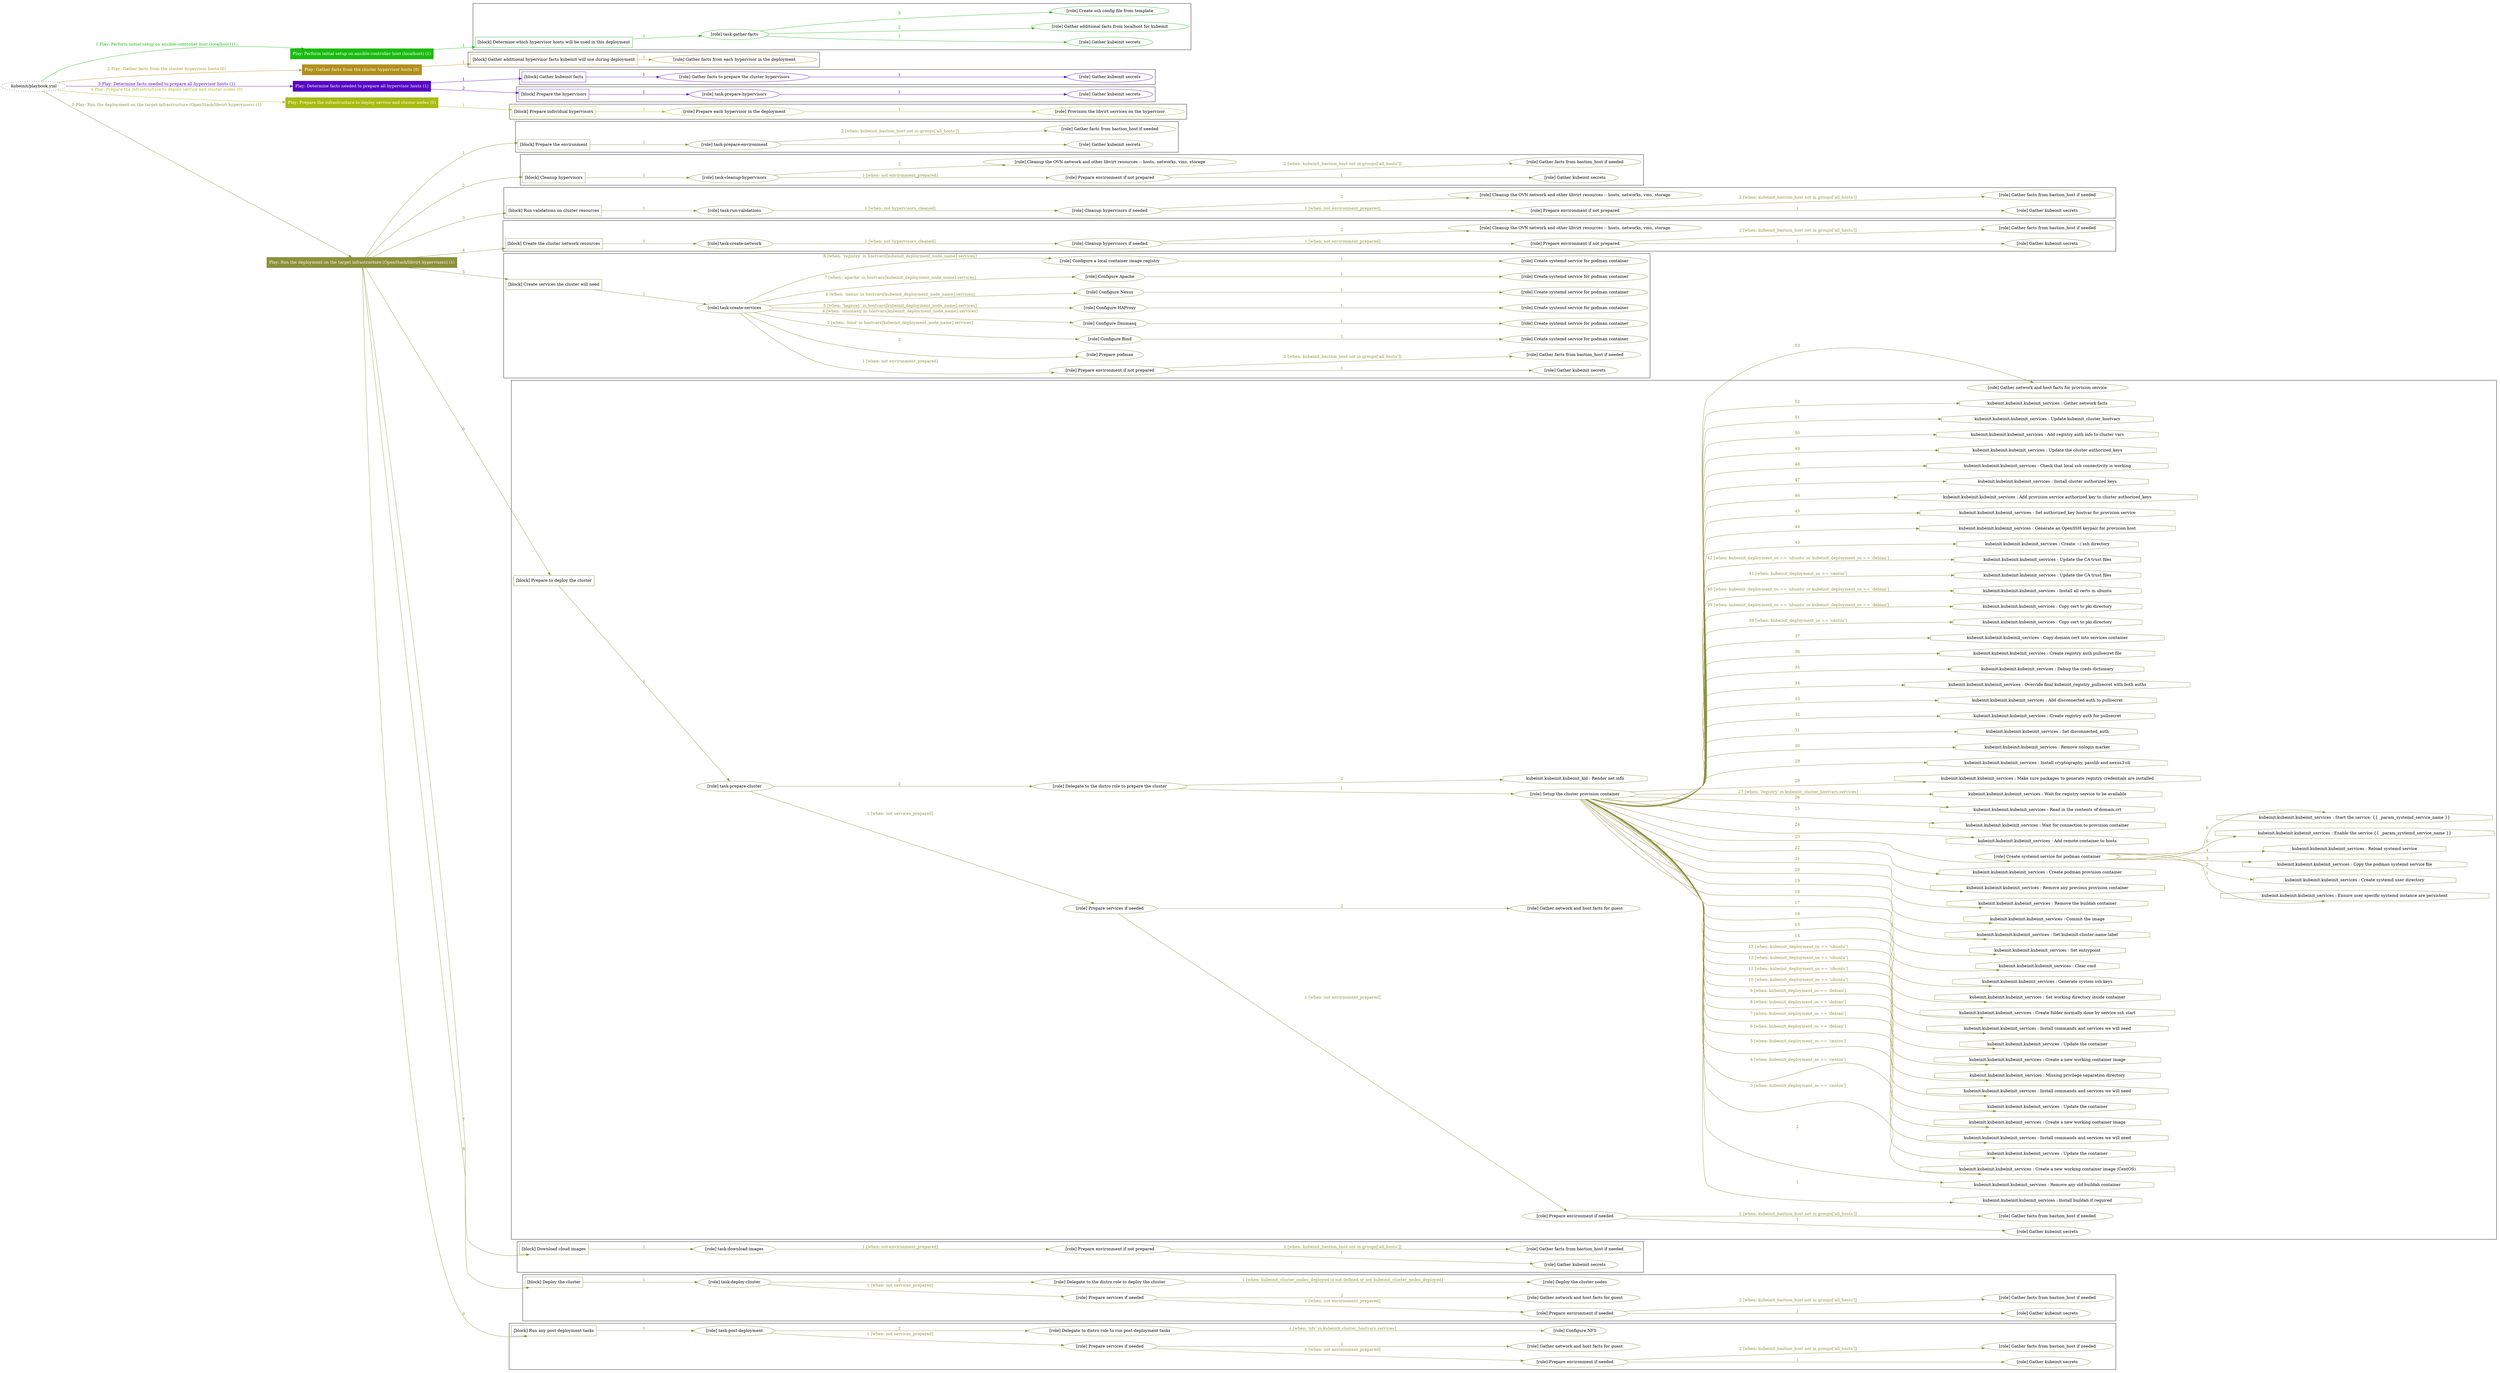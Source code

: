 digraph {
	graph [concentrate=true ordering=in rankdir=LR ratio=fill]
	edge [esep=5 sep=10]
	"kubeinit/playbook.yml" [URL="/home/runner/work/kubeinit/kubeinit/kubeinit/playbook.yml" id=playbook_8a3c48e5 style=dotted]
	"kubeinit/playbook.yml" -> play_f2413bc5 [label="1 Play: Perform initial setup on ansible-controller host (localhost) (1)" color="#19bc10" fontcolor="#19bc10" id=edge_play_f2413bc5 labeltooltip="1 Play: Perform initial setup on ansible-controller host (localhost) (1)" tooltip="1 Play: Perform initial setup on ansible-controller host (localhost) (1)"]
	subgraph "Play: Perform initial setup on ansible-controller host (localhost) (1)" {
		play_f2413bc5 [label="Play: Perform initial setup on ansible-controller host (localhost) (1)" URL="/home/runner/work/kubeinit/kubeinit/kubeinit/playbook.yml" color="#19bc10" fontcolor="#ffffff" id=play_f2413bc5 shape=box style=filled tooltip=localhost]
		play_f2413bc5 -> block_53a14f1b [label=1 color="#19bc10" fontcolor="#19bc10" id=edge_block_53a14f1b labeltooltip=1 tooltip=1]
		subgraph cluster_block_53a14f1b {
			block_53a14f1b [label="[block] Determine which hypervisor hosts will be used in this deployment" URL="/home/runner/work/kubeinit/kubeinit/kubeinit/playbook.yml" color="#19bc10" id=block_53a14f1b labeltooltip="Determine which hypervisor hosts will be used in this deployment" shape=box tooltip="Determine which hypervisor hosts will be used in this deployment"]
			block_53a14f1b -> role_cfd183f8 [label="1 " color="#19bc10" fontcolor="#19bc10" id=edge_role_cfd183f8 labeltooltip="1 " tooltip="1 "]
			subgraph "task-gather-facts" {
				role_cfd183f8 [label="[role] task-gather-facts" URL="/home/runner/work/kubeinit/kubeinit/kubeinit/playbook.yml" color="#19bc10" id=role_cfd183f8 tooltip="task-gather-facts"]
				role_cfd183f8 -> role_26ed997e [label="1 " color="#19bc10" fontcolor="#19bc10" id=edge_role_26ed997e labeltooltip="1 " tooltip="1 "]
				subgraph "Gather kubeinit secrets" {
					role_26ed997e [label="[role] Gather kubeinit secrets" URL="/home/runner/.ansible/collections/ansible_collections/kubeinit/kubeinit/roles/kubeinit_prepare/tasks/build_hypervisors_group.yml" color="#19bc10" id=role_26ed997e tooltip="Gather kubeinit secrets"]
				}
				role_cfd183f8 -> role_e2edf868 [label="2 " color="#19bc10" fontcolor="#19bc10" id=edge_role_e2edf868 labeltooltip="2 " tooltip="2 "]
				subgraph "Gather additional facts from localhost for kubeinit" {
					role_e2edf868 [label="[role] Gather additional facts from localhost for kubeinit" URL="/home/runner/.ansible/collections/ansible_collections/kubeinit/kubeinit/roles/kubeinit_prepare/tasks/build_hypervisors_group.yml" color="#19bc10" id=role_e2edf868 tooltip="Gather additional facts from localhost for kubeinit"]
				}
				role_cfd183f8 -> role_05b117e8 [label="3 " color="#19bc10" fontcolor="#19bc10" id=edge_role_05b117e8 labeltooltip="3 " tooltip="3 "]
				subgraph "Create ssh config file from template" {
					role_05b117e8 [label="[role] Create ssh config file from template" URL="/home/runner/.ansible/collections/ansible_collections/kubeinit/kubeinit/roles/kubeinit_prepare/tasks/build_hypervisors_group.yml" color="#19bc10" id=role_05b117e8 tooltip="Create ssh config file from template"]
				}
			}
		}
	}
	"kubeinit/playbook.yml" -> play_f4257d07 [label="2 Play: Gather facts from the cluster hypervisor hosts (0)" color="#b1901b" fontcolor="#b1901b" id=edge_play_f4257d07 labeltooltip="2 Play: Gather facts from the cluster hypervisor hosts (0)" tooltip="2 Play: Gather facts from the cluster hypervisor hosts (0)"]
	subgraph "Play: Gather facts from the cluster hypervisor hosts (0)" {
		play_f4257d07 [label="Play: Gather facts from the cluster hypervisor hosts (0)" URL="/home/runner/work/kubeinit/kubeinit/kubeinit/playbook.yml" color="#b1901b" fontcolor="#ffffff" id=play_f4257d07 shape=box style=filled tooltip="Play: Gather facts from the cluster hypervisor hosts (0)"]
		play_f4257d07 -> block_160062ec [label=1 color="#b1901b" fontcolor="#b1901b" id=edge_block_160062ec labeltooltip=1 tooltip=1]
		subgraph cluster_block_160062ec {
			block_160062ec [label="[block] Gather additional hypervisor facts kubeinit will use during deployment" URL="/home/runner/work/kubeinit/kubeinit/kubeinit/playbook.yml" color="#b1901b" id=block_160062ec labeltooltip="Gather additional hypervisor facts kubeinit will use during deployment" shape=box tooltip="Gather additional hypervisor facts kubeinit will use during deployment"]
			block_160062ec -> role_1750ee57 [label="1 " color="#b1901b" fontcolor="#b1901b" id=edge_role_1750ee57 labeltooltip="1 " tooltip="1 "]
			subgraph "Gather facts from each hypervisor in the deployment" {
				role_1750ee57 [label="[role] Gather facts from each hypervisor in the deployment" URL="/home/runner/work/kubeinit/kubeinit/kubeinit/playbook.yml" color="#b1901b" id=role_1750ee57 tooltip="Gather facts from each hypervisor in the deployment"]
			}
		}
	}
	"kubeinit/playbook.yml" -> play_fc7c6e3b [label="3 Play: Determine facts needed to prepare all hypervisor hosts (1)" color="#5706c6" fontcolor="#5706c6" id=edge_play_fc7c6e3b labeltooltip="3 Play: Determine facts needed to prepare all hypervisor hosts (1)" tooltip="3 Play: Determine facts needed to prepare all hypervisor hosts (1)"]
	subgraph "Play: Determine facts needed to prepare all hypervisor hosts (1)" {
		play_fc7c6e3b [label="Play: Determine facts needed to prepare all hypervisor hosts (1)" URL="/home/runner/work/kubeinit/kubeinit/kubeinit/playbook.yml" color="#5706c6" fontcolor="#ffffff" id=play_fc7c6e3b shape=box style=filled tooltip=localhost]
		play_fc7c6e3b -> block_a0e0acb5 [label=1 color="#5706c6" fontcolor="#5706c6" id=edge_block_a0e0acb5 labeltooltip=1 tooltip=1]
		subgraph cluster_block_a0e0acb5 {
			block_a0e0acb5 [label="[block] Gather kubeinit facts" URL="/home/runner/work/kubeinit/kubeinit/kubeinit/playbook.yml" color="#5706c6" id=block_a0e0acb5 labeltooltip="Gather kubeinit facts" shape=box tooltip="Gather kubeinit facts"]
			block_a0e0acb5 -> role_cb4ee8bd [label="1 " color="#5706c6" fontcolor="#5706c6" id=edge_role_cb4ee8bd labeltooltip="1 " tooltip="1 "]
			subgraph "Gather facts to prepare the cluster hypervisors" {
				role_cb4ee8bd [label="[role] Gather facts to prepare the cluster hypervisors" URL="/home/runner/work/kubeinit/kubeinit/kubeinit/playbook.yml" color="#5706c6" id=role_cb4ee8bd tooltip="Gather facts to prepare the cluster hypervisors"]
				role_cb4ee8bd -> role_7c47a028 [label="1 " color="#5706c6" fontcolor="#5706c6" id=edge_role_7c47a028 labeltooltip="1 " tooltip="1 "]
				subgraph "Gather kubeinit secrets" {
					role_7c47a028 [label="[role] Gather kubeinit secrets" URL="/home/runner/.ansible/collections/ansible_collections/kubeinit/kubeinit/roles/kubeinit_prepare/tasks/gather_kubeinit_facts.yml" color="#5706c6" id=role_7c47a028 tooltip="Gather kubeinit secrets"]
				}
			}
		}
		play_fc7c6e3b -> block_4949e2f9 [label=2 color="#5706c6" fontcolor="#5706c6" id=edge_block_4949e2f9 labeltooltip=2 tooltip=2]
		subgraph cluster_block_4949e2f9 {
			block_4949e2f9 [label="[block] Prepare the hypervisors" URL="/home/runner/work/kubeinit/kubeinit/kubeinit/playbook.yml" color="#5706c6" id=block_4949e2f9 labeltooltip="Prepare the hypervisors" shape=box tooltip="Prepare the hypervisors"]
			block_4949e2f9 -> role_bc3d2c58 [label="1 " color="#5706c6" fontcolor="#5706c6" id=edge_role_bc3d2c58 labeltooltip="1 " tooltip="1 "]
			subgraph "task-prepare-hypervisors" {
				role_bc3d2c58 [label="[role] task-prepare-hypervisors" URL="/home/runner/work/kubeinit/kubeinit/kubeinit/playbook.yml" color="#5706c6" id=role_bc3d2c58 tooltip="task-prepare-hypervisors"]
				role_bc3d2c58 -> role_9706c391 [label="1 " color="#5706c6" fontcolor="#5706c6" id=edge_role_9706c391 labeltooltip="1 " tooltip="1 "]
				subgraph "Gather kubeinit secrets" {
					role_9706c391 [label="[role] Gather kubeinit secrets" URL="/home/runner/.ansible/collections/ansible_collections/kubeinit/kubeinit/roles/kubeinit_prepare/tasks/gather_kubeinit_facts.yml" color="#5706c6" id=role_9706c391 tooltip="Gather kubeinit secrets"]
				}
			}
		}
	}
	"kubeinit/playbook.yml" -> play_6d07fc39 [label="4 Play: Prepare the infrastructure to deploy service and cluster nodes (0)" color="#a8bb11" fontcolor="#a8bb11" id=edge_play_6d07fc39 labeltooltip="4 Play: Prepare the infrastructure to deploy service and cluster nodes (0)" tooltip="4 Play: Prepare the infrastructure to deploy service and cluster nodes (0)"]
	subgraph "Play: Prepare the infrastructure to deploy service and cluster nodes (0)" {
		play_6d07fc39 [label="Play: Prepare the infrastructure to deploy service and cluster nodes (0)" URL="/home/runner/work/kubeinit/kubeinit/kubeinit/playbook.yml" color="#a8bb11" fontcolor="#ffffff" id=play_6d07fc39 shape=box style=filled tooltip="Play: Prepare the infrastructure to deploy service and cluster nodes (0)"]
		play_6d07fc39 -> block_4ae09dd3 [label=1 color="#a8bb11" fontcolor="#a8bb11" id=edge_block_4ae09dd3 labeltooltip=1 tooltip=1]
		subgraph cluster_block_4ae09dd3 {
			block_4ae09dd3 [label="[block] Prepare individual hypervisors" URL="/home/runner/work/kubeinit/kubeinit/kubeinit/playbook.yml" color="#a8bb11" id=block_4ae09dd3 labeltooltip="Prepare individual hypervisors" shape=box tooltip="Prepare individual hypervisors"]
			block_4ae09dd3 -> role_3c574336 [label="1 " color="#a8bb11" fontcolor="#a8bb11" id=edge_role_3c574336 labeltooltip="1 " tooltip="1 "]
			subgraph "Prepare each hypervisor in the deployment" {
				role_3c574336 [label="[role] Prepare each hypervisor in the deployment" URL="/home/runner/work/kubeinit/kubeinit/kubeinit/playbook.yml" color="#a8bb11" id=role_3c574336 tooltip="Prepare each hypervisor in the deployment"]
				role_3c574336 -> role_0472878b [label="1 " color="#a8bb11" fontcolor="#a8bb11" id=edge_role_0472878b labeltooltip="1 " tooltip="1 "]
				subgraph "Provision the libvirt services on the hypervisor" {
					role_0472878b [label="[role] Provision the libvirt services on the hypervisor" URL="/home/runner/.ansible/collections/ansible_collections/kubeinit/kubeinit/roles/kubeinit_prepare/tasks/prepare_hypervisor.yml" color="#a8bb11" id=role_0472878b tooltip="Provision the libvirt services on the hypervisor"]
				}
			}
		}
	}
	"kubeinit/playbook.yml" -> play_67070343 [label="5 Play: Run the deployment on the target infrastructure (OpenStack/libvirt hypervisors) (1)" color="#8d913b" fontcolor="#8d913b" id=edge_play_67070343 labeltooltip="5 Play: Run the deployment on the target infrastructure (OpenStack/libvirt hypervisors) (1)" tooltip="5 Play: Run the deployment on the target infrastructure (OpenStack/libvirt hypervisors) (1)"]
	subgraph "Play: Run the deployment on the target infrastructure (OpenStack/libvirt hypervisors) (1)" {
		play_67070343 [label="Play: Run the deployment on the target infrastructure (OpenStack/libvirt hypervisors) (1)" URL="/home/runner/work/kubeinit/kubeinit/kubeinit/playbook.yml" color="#8d913b" fontcolor="#ffffff" id=play_67070343 shape=box style=filled tooltip=localhost]
		play_67070343 -> block_80b53436 [label=1 color="#8d913b" fontcolor="#8d913b" id=edge_block_80b53436 labeltooltip=1 tooltip=1]
		subgraph cluster_block_80b53436 {
			block_80b53436 [label="[block] Prepare the environment" URL="/home/runner/work/kubeinit/kubeinit/kubeinit/playbook.yml" color="#8d913b" id=block_80b53436 labeltooltip="Prepare the environment" shape=box tooltip="Prepare the environment"]
			block_80b53436 -> role_8999dfa5 [label="1 " color="#8d913b" fontcolor="#8d913b" id=edge_role_8999dfa5 labeltooltip="1 " tooltip="1 "]
			subgraph "task-prepare-environment" {
				role_8999dfa5 [label="[role] task-prepare-environment" URL="/home/runner/work/kubeinit/kubeinit/kubeinit/playbook.yml" color="#8d913b" id=role_8999dfa5 tooltip="task-prepare-environment"]
				role_8999dfa5 -> role_75515a75 [label="1 " color="#8d913b" fontcolor="#8d913b" id=edge_role_75515a75 labeltooltip="1 " tooltip="1 "]
				subgraph "Gather kubeinit secrets" {
					role_75515a75 [label="[role] Gather kubeinit secrets" URL="/home/runner/.ansible/collections/ansible_collections/kubeinit/kubeinit/roles/kubeinit_prepare/tasks/gather_kubeinit_facts.yml" color="#8d913b" id=role_75515a75 tooltip="Gather kubeinit secrets"]
				}
				role_8999dfa5 -> role_c7be1b30 [label="2 [when: kubeinit_bastion_host not in groups['all_hosts']]" color="#8d913b" fontcolor="#8d913b" id=edge_role_c7be1b30 labeltooltip="2 [when: kubeinit_bastion_host not in groups['all_hosts']]" tooltip="2 [when: kubeinit_bastion_host not in groups['all_hosts']]"]
				subgraph "Gather facts from bastion_host if needed" {
					role_c7be1b30 [label="[role] Gather facts from bastion_host if needed" URL="/home/runner/.ansible/collections/ansible_collections/kubeinit/kubeinit/roles/kubeinit_prepare/tasks/main.yml" color="#8d913b" id=role_c7be1b30 tooltip="Gather facts from bastion_host if needed"]
				}
			}
		}
		play_67070343 -> block_df2e26da [label=2 color="#8d913b" fontcolor="#8d913b" id=edge_block_df2e26da labeltooltip=2 tooltip=2]
		subgraph cluster_block_df2e26da {
			block_df2e26da [label="[block] Cleanup hypervisors" URL="/home/runner/work/kubeinit/kubeinit/kubeinit/playbook.yml" color="#8d913b" id=block_df2e26da labeltooltip="Cleanup hypervisors" shape=box tooltip="Cleanup hypervisors"]
			block_df2e26da -> role_6b9b4afc [label="1 " color="#8d913b" fontcolor="#8d913b" id=edge_role_6b9b4afc labeltooltip="1 " tooltip="1 "]
			subgraph "task-cleanup-hypervisors" {
				role_6b9b4afc [label="[role] task-cleanup-hypervisors" URL="/home/runner/work/kubeinit/kubeinit/kubeinit/playbook.yml" color="#8d913b" id=role_6b9b4afc tooltip="task-cleanup-hypervisors"]
				role_6b9b4afc -> role_cb49d177 [label="1 [when: not environment_prepared]" color="#8d913b" fontcolor="#8d913b" id=edge_role_cb49d177 labeltooltip="1 [when: not environment_prepared]" tooltip="1 [when: not environment_prepared]"]
				subgraph "Prepare environment if not prepared" {
					role_cb49d177 [label="[role] Prepare environment if not prepared" URL="/home/runner/.ansible/collections/ansible_collections/kubeinit/kubeinit/roles/kubeinit_libvirt/tasks/cleanup_hypervisors.yml" color="#8d913b" id=role_cb49d177 tooltip="Prepare environment if not prepared"]
					role_cb49d177 -> role_0d142fc8 [label="1 " color="#8d913b" fontcolor="#8d913b" id=edge_role_0d142fc8 labeltooltip="1 " tooltip="1 "]
					subgraph "Gather kubeinit secrets" {
						role_0d142fc8 [label="[role] Gather kubeinit secrets" URL="/home/runner/.ansible/collections/ansible_collections/kubeinit/kubeinit/roles/kubeinit_prepare/tasks/gather_kubeinit_facts.yml" color="#8d913b" id=role_0d142fc8 tooltip="Gather kubeinit secrets"]
					}
					role_cb49d177 -> role_25580b43 [label="2 [when: kubeinit_bastion_host not in groups['all_hosts']]" color="#8d913b" fontcolor="#8d913b" id=edge_role_25580b43 labeltooltip="2 [when: kubeinit_bastion_host not in groups['all_hosts']]" tooltip="2 [when: kubeinit_bastion_host not in groups['all_hosts']]"]
					subgraph "Gather facts from bastion_host if needed" {
						role_25580b43 [label="[role] Gather facts from bastion_host if needed" URL="/home/runner/.ansible/collections/ansible_collections/kubeinit/kubeinit/roles/kubeinit_prepare/tasks/main.yml" color="#8d913b" id=role_25580b43 tooltip="Gather facts from bastion_host if needed"]
					}
				}
				role_6b9b4afc -> role_19cf8af4 [label="2 " color="#8d913b" fontcolor="#8d913b" id=edge_role_19cf8af4 labeltooltip="2 " tooltip="2 "]
				subgraph "Cleanup the OVN network and other libvirt resources -- hosts, networks, vms, storage" {
					role_19cf8af4 [label="[role] Cleanup the OVN network and other libvirt resources -- hosts, networks, vms, storage" URL="/home/runner/.ansible/collections/ansible_collections/kubeinit/kubeinit/roles/kubeinit_libvirt/tasks/cleanup_hypervisors.yml" color="#8d913b" id=role_19cf8af4 tooltip="Cleanup the OVN network and other libvirt resources -- hosts, networks, vms, storage"]
				}
			}
		}
		play_67070343 -> block_6b672fac [label=3 color="#8d913b" fontcolor="#8d913b" id=edge_block_6b672fac labeltooltip=3 tooltip=3]
		subgraph cluster_block_6b672fac {
			block_6b672fac [label="[block] Run validations on cluster resources" URL="/home/runner/work/kubeinit/kubeinit/kubeinit/playbook.yml" color="#8d913b" id=block_6b672fac labeltooltip="Run validations on cluster resources" shape=box tooltip="Run validations on cluster resources"]
			block_6b672fac -> role_17dcb68b [label="1 " color="#8d913b" fontcolor="#8d913b" id=edge_role_17dcb68b labeltooltip="1 " tooltip="1 "]
			subgraph "task-run-validations" {
				role_17dcb68b [label="[role] task-run-validations" URL="/home/runner/work/kubeinit/kubeinit/kubeinit/playbook.yml" color="#8d913b" id=role_17dcb68b tooltip="task-run-validations"]
				role_17dcb68b -> role_1d3f3859 [label="1 [when: not hypervisors_cleaned]" color="#8d913b" fontcolor="#8d913b" id=edge_role_1d3f3859 labeltooltip="1 [when: not hypervisors_cleaned]" tooltip="1 [when: not hypervisors_cleaned]"]
				subgraph "Cleanup hypervisors if needed" {
					role_1d3f3859 [label="[role] Cleanup hypervisors if needed" URL="/home/runner/.ansible/collections/ansible_collections/kubeinit/kubeinit/roles/kubeinit_validations/tasks/main.yml" color="#8d913b" id=role_1d3f3859 tooltip="Cleanup hypervisors if needed"]
					role_1d3f3859 -> role_597b9363 [label="1 [when: not environment_prepared]" color="#8d913b" fontcolor="#8d913b" id=edge_role_597b9363 labeltooltip="1 [when: not environment_prepared]" tooltip="1 [when: not environment_prepared]"]
					subgraph "Prepare environment if not prepared" {
						role_597b9363 [label="[role] Prepare environment if not prepared" URL="/home/runner/.ansible/collections/ansible_collections/kubeinit/kubeinit/roles/kubeinit_libvirt/tasks/cleanup_hypervisors.yml" color="#8d913b" id=role_597b9363 tooltip="Prepare environment if not prepared"]
						role_597b9363 -> role_c5d9e94d [label="1 " color="#8d913b" fontcolor="#8d913b" id=edge_role_c5d9e94d labeltooltip="1 " tooltip="1 "]
						subgraph "Gather kubeinit secrets" {
							role_c5d9e94d [label="[role] Gather kubeinit secrets" URL="/home/runner/.ansible/collections/ansible_collections/kubeinit/kubeinit/roles/kubeinit_prepare/tasks/gather_kubeinit_facts.yml" color="#8d913b" id=role_c5d9e94d tooltip="Gather kubeinit secrets"]
						}
						role_597b9363 -> role_be914a5b [label="2 [when: kubeinit_bastion_host not in groups['all_hosts']]" color="#8d913b" fontcolor="#8d913b" id=edge_role_be914a5b labeltooltip="2 [when: kubeinit_bastion_host not in groups['all_hosts']]" tooltip="2 [when: kubeinit_bastion_host not in groups['all_hosts']]"]
						subgraph "Gather facts from bastion_host if needed" {
							role_be914a5b [label="[role] Gather facts from bastion_host if needed" URL="/home/runner/.ansible/collections/ansible_collections/kubeinit/kubeinit/roles/kubeinit_prepare/tasks/main.yml" color="#8d913b" id=role_be914a5b tooltip="Gather facts from bastion_host if needed"]
						}
					}
					role_1d3f3859 -> role_8f08aabb [label="2 " color="#8d913b" fontcolor="#8d913b" id=edge_role_8f08aabb labeltooltip="2 " tooltip="2 "]
					subgraph "Cleanup the OVN network and other libvirt resources -- hosts, networks, vms, storage" {
						role_8f08aabb [label="[role] Cleanup the OVN network and other libvirt resources -- hosts, networks, vms, storage" URL="/home/runner/.ansible/collections/ansible_collections/kubeinit/kubeinit/roles/kubeinit_libvirt/tasks/cleanup_hypervisors.yml" color="#8d913b" id=role_8f08aabb tooltip="Cleanup the OVN network and other libvirt resources -- hosts, networks, vms, storage"]
					}
				}
			}
		}
		play_67070343 -> block_2b7d1a17 [label=4 color="#8d913b" fontcolor="#8d913b" id=edge_block_2b7d1a17 labeltooltip=4 tooltip=4]
		subgraph cluster_block_2b7d1a17 {
			block_2b7d1a17 [label="[block] Create the cluster network resources" URL="/home/runner/work/kubeinit/kubeinit/kubeinit/playbook.yml" color="#8d913b" id=block_2b7d1a17 labeltooltip="Create the cluster network resources" shape=box tooltip="Create the cluster network resources"]
			block_2b7d1a17 -> role_d4c7810d [label="1 " color="#8d913b" fontcolor="#8d913b" id=edge_role_d4c7810d labeltooltip="1 " tooltip="1 "]
			subgraph "task-create-network" {
				role_d4c7810d [label="[role] task-create-network" URL="/home/runner/work/kubeinit/kubeinit/kubeinit/playbook.yml" color="#8d913b" id=role_d4c7810d tooltip="task-create-network"]
				role_d4c7810d -> role_5ece29d6 [label="1 [when: not hypervisors_cleaned]" color="#8d913b" fontcolor="#8d913b" id=edge_role_5ece29d6 labeltooltip="1 [when: not hypervisors_cleaned]" tooltip="1 [when: not hypervisors_cleaned]"]
				subgraph "Cleanup hypervisors if needed" {
					role_5ece29d6 [label="[role] Cleanup hypervisors if needed" URL="/home/runner/.ansible/collections/ansible_collections/kubeinit/kubeinit/roles/kubeinit_libvirt/tasks/create_network.yml" color="#8d913b" id=role_5ece29d6 tooltip="Cleanup hypervisors if needed"]
					role_5ece29d6 -> role_86b870d6 [label="1 [when: not environment_prepared]" color="#8d913b" fontcolor="#8d913b" id=edge_role_86b870d6 labeltooltip="1 [when: not environment_prepared]" tooltip="1 [when: not environment_prepared]"]
					subgraph "Prepare environment if not prepared" {
						role_86b870d6 [label="[role] Prepare environment if not prepared" URL="/home/runner/.ansible/collections/ansible_collections/kubeinit/kubeinit/roles/kubeinit_libvirt/tasks/cleanup_hypervisors.yml" color="#8d913b" id=role_86b870d6 tooltip="Prepare environment if not prepared"]
						role_86b870d6 -> role_14f280b1 [label="1 " color="#8d913b" fontcolor="#8d913b" id=edge_role_14f280b1 labeltooltip="1 " tooltip="1 "]
						subgraph "Gather kubeinit secrets" {
							role_14f280b1 [label="[role] Gather kubeinit secrets" URL="/home/runner/.ansible/collections/ansible_collections/kubeinit/kubeinit/roles/kubeinit_prepare/tasks/gather_kubeinit_facts.yml" color="#8d913b" id=role_14f280b1 tooltip="Gather kubeinit secrets"]
						}
						role_86b870d6 -> role_45edd619 [label="2 [when: kubeinit_bastion_host not in groups['all_hosts']]" color="#8d913b" fontcolor="#8d913b" id=edge_role_45edd619 labeltooltip="2 [when: kubeinit_bastion_host not in groups['all_hosts']]" tooltip="2 [when: kubeinit_bastion_host not in groups['all_hosts']]"]
						subgraph "Gather facts from bastion_host if needed" {
							role_45edd619 [label="[role] Gather facts from bastion_host if needed" URL="/home/runner/.ansible/collections/ansible_collections/kubeinit/kubeinit/roles/kubeinit_prepare/tasks/main.yml" color="#8d913b" id=role_45edd619 tooltip="Gather facts from bastion_host if needed"]
						}
					}
					role_5ece29d6 -> role_ae0ec3f9 [label="2 " color="#8d913b" fontcolor="#8d913b" id=edge_role_ae0ec3f9 labeltooltip="2 " tooltip="2 "]
					subgraph "Cleanup the OVN network and other libvirt resources -- hosts, networks, vms, storage" {
						role_ae0ec3f9 [label="[role] Cleanup the OVN network and other libvirt resources -- hosts, networks, vms, storage" URL="/home/runner/.ansible/collections/ansible_collections/kubeinit/kubeinit/roles/kubeinit_libvirt/tasks/cleanup_hypervisors.yml" color="#8d913b" id=role_ae0ec3f9 tooltip="Cleanup the OVN network and other libvirt resources -- hosts, networks, vms, storage"]
					}
				}
			}
		}
		play_67070343 -> block_914e49b3 [label=5 color="#8d913b" fontcolor="#8d913b" id=edge_block_914e49b3 labeltooltip=5 tooltip=5]
		subgraph cluster_block_914e49b3 {
			block_914e49b3 [label="[block] Create services the cluster will need" URL="/home/runner/work/kubeinit/kubeinit/kubeinit/playbook.yml" color="#8d913b" id=block_914e49b3 labeltooltip="Create services the cluster will need" shape=box tooltip="Create services the cluster will need"]
			block_914e49b3 -> role_ed424bc9 [label="1 " color="#8d913b" fontcolor="#8d913b" id=edge_role_ed424bc9 labeltooltip="1 " tooltip="1 "]
			subgraph "task-create-services" {
				role_ed424bc9 [label="[role] task-create-services" URL="/home/runner/work/kubeinit/kubeinit/kubeinit/playbook.yml" color="#8d913b" id=role_ed424bc9 tooltip="task-create-services"]
				role_ed424bc9 -> role_34c33081 [label="1 [when: not environment_prepared]" color="#8d913b" fontcolor="#8d913b" id=edge_role_34c33081 labeltooltip="1 [when: not environment_prepared]" tooltip="1 [when: not environment_prepared]"]
				subgraph "Prepare environment if not prepared" {
					role_34c33081 [label="[role] Prepare environment if not prepared" URL="/home/runner/.ansible/collections/ansible_collections/kubeinit/kubeinit/roles/kubeinit_services/tasks/main.yml" color="#8d913b" id=role_34c33081 tooltip="Prepare environment if not prepared"]
					role_34c33081 -> role_9e66b48d [label="1 " color="#8d913b" fontcolor="#8d913b" id=edge_role_9e66b48d labeltooltip="1 " tooltip="1 "]
					subgraph "Gather kubeinit secrets" {
						role_9e66b48d [label="[role] Gather kubeinit secrets" URL="/home/runner/.ansible/collections/ansible_collections/kubeinit/kubeinit/roles/kubeinit_prepare/tasks/gather_kubeinit_facts.yml" color="#8d913b" id=role_9e66b48d tooltip="Gather kubeinit secrets"]
					}
					role_34c33081 -> role_03bfecfb [label="2 [when: kubeinit_bastion_host not in groups['all_hosts']]" color="#8d913b" fontcolor="#8d913b" id=edge_role_03bfecfb labeltooltip="2 [when: kubeinit_bastion_host not in groups['all_hosts']]" tooltip="2 [when: kubeinit_bastion_host not in groups['all_hosts']]"]
					subgraph "Gather facts from bastion_host if needed" {
						role_03bfecfb [label="[role] Gather facts from bastion_host if needed" URL="/home/runner/.ansible/collections/ansible_collections/kubeinit/kubeinit/roles/kubeinit_prepare/tasks/main.yml" color="#8d913b" id=role_03bfecfb tooltip="Gather facts from bastion_host if needed"]
					}
				}
				role_ed424bc9 -> role_3ae95cb6 [label="2 " color="#8d913b" fontcolor="#8d913b" id=edge_role_3ae95cb6 labeltooltip="2 " tooltip="2 "]
				subgraph "Prepare podman" {
					role_3ae95cb6 [label="[role] Prepare podman" URL="/home/runner/.ansible/collections/ansible_collections/kubeinit/kubeinit/roles/kubeinit_services/tasks/00_create_service_pod.yml" color="#8d913b" id=role_3ae95cb6 tooltip="Prepare podman"]
				}
				role_ed424bc9 -> role_11e7ff5e [label="3 [when: 'bind' in hostvars[kubeinit_deployment_node_name].services]" color="#8d913b" fontcolor="#8d913b" id=edge_role_11e7ff5e labeltooltip="3 [when: 'bind' in hostvars[kubeinit_deployment_node_name].services]" tooltip="3 [when: 'bind' in hostvars[kubeinit_deployment_node_name].services]"]
				subgraph "Configure Bind" {
					role_11e7ff5e [label="[role] Configure Bind" URL="/home/runner/.ansible/collections/ansible_collections/kubeinit/kubeinit/roles/kubeinit_services/tasks/start_services_containers.yml" color="#8d913b" id=role_11e7ff5e tooltip="Configure Bind"]
					role_11e7ff5e -> role_9ec35dcd [label="1 " color="#8d913b" fontcolor="#8d913b" id=edge_role_9ec35dcd labeltooltip="1 " tooltip="1 "]
					subgraph "Create systemd service for podman container" {
						role_9ec35dcd [label="[role] Create systemd service for podman container" URL="/home/runner/.ansible/collections/ansible_collections/kubeinit/kubeinit/roles/kubeinit_bind/tasks/main.yml" color="#8d913b" id=role_9ec35dcd tooltip="Create systemd service for podman container"]
					}
				}
				role_ed424bc9 -> role_aaea5adb [label="4 [when: 'dnsmasq' in hostvars[kubeinit_deployment_node_name].services]" color="#8d913b" fontcolor="#8d913b" id=edge_role_aaea5adb labeltooltip="4 [when: 'dnsmasq' in hostvars[kubeinit_deployment_node_name].services]" tooltip="4 [when: 'dnsmasq' in hostvars[kubeinit_deployment_node_name].services]"]
				subgraph "Configure Dnsmasq" {
					role_aaea5adb [label="[role] Configure Dnsmasq" URL="/home/runner/.ansible/collections/ansible_collections/kubeinit/kubeinit/roles/kubeinit_services/tasks/start_services_containers.yml" color="#8d913b" id=role_aaea5adb tooltip="Configure Dnsmasq"]
					role_aaea5adb -> role_6cda0ce6 [label="1 " color="#8d913b" fontcolor="#8d913b" id=edge_role_6cda0ce6 labeltooltip="1 " tooltip="1 "]
					subgraph "Create systemd service for podman container" {
						role_6cda0ce6 [label="[role] Create systemd service for podman container" URL="/home/runner/.ansible/collections/ansible_collections/kubeinit/kubeinit/roles/kubeinit_dnsmasq/tasks/main.yml" color="#8d913b" id=role_6cda0ce6 tooltip="Create systemd service for podman container"]
					}
				}
				role_ed424bc9 -> role_bcb9a74a [label="5 [when: 'haproxy' in hostvars[kubeinit_deployment_node_name].services]" color="#8d913b" fontcolor="#8d913b" id=edge_role_bcb9a74a labeltooltip="5 [when: 'haproxy' in hostvars[kubeinit_deployment_node_name].services]" tooltip="5 [when: 'haproxy' in hostvars[kubeinit_deployment_node_name].services]"]
				subgraph "Configure HAProxy" {
					role_bcb9a74a [label="[role] Configure HAProxy" URL="/home/runner/.ansible/collections/ansible_collections/kubeinit/kubeinit/roles/kubeinit_services/tasks/start_services_containers.yml" color="#8d913b" id=role_bcb9a74a tooltip="Configure HAProxy"]
					role_bcb9a74a -> role_24b53be5 [label="1 " color="#8d913b" fontcolor="#8d913b" id=edge_role_24b53be5 labeltooltip="1 " tooltip="1 "]
					subgraph "Create systemd service for podman container" {
						role_24b53be5 [label="[role] Create systemd service for podman container" URL="/home/runner/.ansible/collections/ansible_collections/kubeinit/kubeinit/roles/kubeinit_haproxy/tasks/main.yml" color="#8d913b" id=role_24b53be5 tooltip="Create systemd service for podman container"]
					}
				}
				role_ed424bc9 -> role_cbc0af07 [label="6 [when: 'nexus' in hostvars[kubeinit_deployment_node_name].services]" color="#8d913b" fontcolor="#8d913b" id=edge_role_cbc0af07 labeltooltip="6 [when: 'nexus' in hostvars[kubeinit_deployment_node_name].services]" tooltip="6 [when: 'nexus' in hostvars[kubeinit_deployment_node_name].services]"]
				subgraph "Configure Nexus" {
					role_cbc0af07 [label="[role] Configure Nexus" URL="/home/runner/.ansible/collections/ansible_collections/kubeinit/kubeinit/roles/kubeinit_services/tasks/start_services_containers.yml" color="#8d913b" id=role_cbc0af07 tooltip="Configure Nexus"]
					role_cbc0af07 -> role_6ac40a40 [label="1 " color="#8d913b" fontcolor="#8d913b" id=edge_role_6ac40a40 labeltooltip="1 " tooltip="1 "]
					subgraph "Create systemd service for podman container" {
						role_6ac40a40 [label="[role] Create systemd service for podman container" URL="/home/runner/.ansible/collections/ansible_collections/kubeinit/kubeinit/roles/kubeinit_nexus/tasks/main.yml" color="#8d913b" id=role_6ac40a40 tooltip="Create systemd service for podman container"]
					}
				}
				role_ed424bc9 -> role_e54839f5 [label="7 [when: 'apache' in hostvars[kubeinit_deployment_node_name].services]" color="#8d913b" fontcolor="#8d913b" id=edge_role_e54839f5 labeltooltip="7 [when: 'apache' in hostvars[kubeinit_deployment_node_name].services]" tooltip="7 [when: 'apache' in hostvars[kubeinit_deployment_node_name].services]"]
				subgraph "Configure Apache" {
					role_e54839f5 [label="[role] Configure Apache" URL="/home/runner/.ansible/collections/ansible_collections/kubeinit/kubeinit/roles/kubeinit_services/tasks/start_services_containers.yml" color="#8d913b" id=role_e54839f5 tooltip="Configure Apache"]
					role_e54839f5 -> role_496a1aef [label="1 " color="#8d913b" fontcolor="#8d913b" id=edge_role_496a1aef labeltooltip="1 " tooltip="1 "]
					subgraph "Create systemd service for podman container" {
						role_496a1aef [label="[role] Create systemd service for podman container" URL="/home/runner/.ansible/collections/ansible_collections/kubeinit/kubeinit/roles/kubeinit_apache/tasks/main.yml" color="#8d913b" id=role_496a1aef tooltip="Create systemd service for podman container"]
					}
				}
				role_ed424bc9 -> role_418db95e [label="8 [when: 'registry' in hostvars[kubeinit_deployment_node_name].services]" color="#8d913b" fontcolor="#8d913b" id=edge_role_418db95e labeltooltip="8 [when: 'registry' in hostvars[kubeinit_deployment_node_name].services]" tooltip="8 [when: 'registry' in hostvars[kubeinit_deployment_node_name].services]"]
				subgraph "Configure a local container image registry" {
					role_418db95e [label="[role] Configure a local container image registry" URL="/home/runner/.ansible/collections/ansible_collections/kubeinit/kubeinit/roles/kubeinit_services/tasks/start_services_containers.yml" color="#8d913b" id=role_418db95e tooltip="Configure a local container image registry"]
					role_418db95e -> role_da5b4554 [label="1 " color="#8d913b" fontcolor="#8d913b" id=edge_role_da5b4554 labeltooltip="1 " tooltip="1 "]
					subgraph "Create systemd service for podman container" {
						role_da5b4554 [label="[role] Create systemd service for podman container" URL="/home/runner/.ansible/collections/ansible_collections/kubeinit/kubeinit/roles/kubeinit_registry/tasks/main.yml" color="#8d913b" id=role_da5b4554 tooltip="Create systemd service for podman container"]
					}
				}
			}
		}
		play_67070343 -> block_6580f689 [label=6 color="#8d913b" fontcolor="#8d913b" id=edge_block_6580f689 labeltooltip=6 tooltip=6]
		subgraph cluster_block_6580f689 {
			block_6580f689 [label="[block] Prepare to deploy the cluster" URL="/home/runner/work/kubeinit/kubeinit/kubeinit/playbook.yml" color="#8d913b" id=block_6580f689 labeltooltip="Prepare to deploy the cluster" shape=box tooltip="Prepare to deploy the cluster"]
			block_6580f689 -> role_f42c4994 [label="1 " color="#8d913b" fontcolor="#8d913b" id=edge_role_f42c4994 labeltooltip="1 " tooltip="1 "]
			subgraph "task-prepare-cluster" {
				role_f42c4994 [label="[role] task-prepare-cluster" URL="/home/runner/work/kubeinit/kubeinit/kubeinit/playbook.yml" color="#8d913b" id=role_f42c4994 tooltip="task-prepare-cluster"]
				role_f42c4994 -> role_2da54382 [label="1 [when: not services_prepared]" color="#8d913b" fontcolor="#8d913b" id=edge_role_2da54382 labeltooltip="1 [when: not services_prepared]" tooltip="1 [when: not services_prepared]"]
				subgraph "Prepare services if needed" {
					role_2da54382 [label="[role] Prepare services if needed" URL="/home/runner/.ansible/collections/ansible_collections/kubeinit/kubeinit/roles/kubeinit_prepare/tasks/prepare_cluster.yml" color="#8d913b" id=role_2da54382 tooltip="Prepare services if needed"]
					role_2da54382 -> role_ec629e54 [label="1 [when: not environment_prepared]" color="#8d913b" fontcolor="#8d913b" id=edge_role_ec629e54 labeltooltip="1 [when: not environment_prepared]" tooltip="1 [when: not environment_prepared]"]
					subgraph "Prepare environment if needed" {
						role_ec629e54 [label="[role] Prepare environment if needed" URL="/home/runner/.ansible/collections/ansible_collections/kubeinit/kubeinit/roles/kubeinit_services/tasks/prepare_services.yml" color="#8d913b" id=role_ec629e54 tooltip="Prepare environment if needed"]
						role_ec629e54 -> role_16ce6b86 [label="1 " color="#8d913b" fontcolor="#8d913b" id=edge_role_16ce6b86 labeltooltip="1 " tooltip="1 "]
						subgraph "Gather kubeinit secrets" {
							role_16ce6b86 [label="[role] Gather kubeinit secrets" URL="/home/runner/.ansible/collections/ansible_collections/kubeinit/kubeinit/roles/kubeinit_prepare/tasks/gather_kubeinit_facts.yml" color="#8d913b" id=role_16ce6b86 tooltip="Gather kubeinit secrets"]
						}
						role_ec629e54 -> role_fc59306d [label="2 [when: kubeinit_bastion_host not in groups['all_hosts']]" color="#8d913b" fontcolor="#8d913b" id=edge_role_fc59306d labeltooltip="2 [when: kubeinit_bastion_host not in groups['all_hosts']]" tooltip="2 [when: kubeinit_bastion_host not in groups['all_hosts']]"]
						subgraph "Gather facts from bastion_host if needed" {
							role_fc59306d [label="[role] Gather facts from bastion_host if needed" URL="/home/runner/.ansible/collections/ansible_collections/kubeinit/kubeinit/roles/kubeinit_prepare/tasks/main.yml" color="#8d913b" id=role_fc59306d tooltip="Gather facts from bastion_host if needed"]
						}
					}
					role_2da54382 -> role_6909c1d1 [label="2 " color="#8d913b" fontcolor="#8d913b" id=edge_role_6909c1d1 labeltooltip="2 " tooltip="2 "]
					subgraph "Gather network and host facts for guest" {
						role_6909c1d1 [label="[role] Gather network and host facts for guest" URL="/home/runner/.ansible/collections/ansible_collections/kubeinit/kubeinit/roles/kubeinit_services/tasks/prepare_services.yml" color="#8d913b" id=role_6909c1d1 tooltip="Gather network and host facts for guest"]
					}
				}
				role_f42c4994 -> role_f13ed0d7 [label="2 " color="#8d913b" fontcolor="#8d913b" id=edge_role_f13ed0d7 labeltooltip="2 " tooltip="2 "]
				subgraph "Delegate to the distro role to prepare the cluster" {
					role_f13ed0d7 [label="[role] Delegate to the distro role to prepare the cluster" URL="/home/runner/.ansible/collections/ansible_collections/kubeinit/kubeinit/roles/kubeinit_prepare/tasks/prepare_cluster.yml" color="#8d913b" id=role_f13ed0d7 tooltip="Delegate to the distro role to prepare the cluster"]
					role_f13ed0d7 -> role_324dc28c [label="1 " color="#8d913b" fontcolor="#8d913b" id=edge_role_324dc28c labeltooltip="1 " tooltip="1 "]
					subgraph "Setup the cluster provision container" {
						role_324dc28c [label="[role] Setup the cluster provision container" URL="/home/runner/.ansible/collections/ansible_collections/kubeinit/kubeinit/roles/kubeinit_kid/tasks/prepare_cluster.yml" color="#8d913b" id=role_324dc28c tooltip="Setup the cluster provision container"]
						task_ede37a6c [label="kubeinit.kubeinit.kubeinit_services : Install buildah if required" URL="/home/runner/.ansible/collections/ansible_collections/kubeinit/kubeinit/roles/kubeinit_services/tasks/create_provision_container.yml" color="#8d913b" id=task_ede37a6c shape=octagon tooltip="kubeinit.kubeinit.kubeinit_services : Install buildah if required"]
						role_324dc28c -> task_ede37a6c [label="1 " color="#8d913b" fontcolor="#8d913b" id=edge_task_ede37a6c labeltooltip="1 " tooltip="1 "]
						task_b39e4fe2 [label="kubeinit.kubeinit.kubeinit_services : Remove any old buildah container" URL="/home/runner/.ansible/collections/ansible_collections/kubeinit/kubeinit/roles/kubeinit_services/tasks/create_provision_container.yml" color="#8d913b" id=task_b39e4fe2 shape=octagon tooltip="kubeinit.kubeinit.kubeinit_services : Remove any old buildah container"]
						role_324dc28c -> task_b39e4fe2 [label="2 " color="#8d913b" fontcolor="#8d913b" id=edge_task_b39e4fe2 labeltooltip="2 " tooltip="2 "]
						task_628f907e [label="kubeinit.kubeinit.kubeinit_services : Create a new working container image (CentOS)" URL="/home/runner/.ansible/collections/ansible_collections/kubeinit/kubeinit/roles/kubeinit_services/tasks/create_provision_container.yml" color="#8d913b" id=task_628f907e shape=octagon tooltip="kubeinit.kubeinit.kubeinit_services : Create a new working container image (CentOS)"]
						role_324dc28c -> task_628f907e [label="3 [when: kubeinit_deployment_os == 'centos']" color="#8d913b" fontcolor="#8d913b" id=edge_task_628f907e labeltooltip="3 [when: kubeinit_deployment_os == 'centos']" tooltip="3 [when: kubeinit_deployment_os == 'centos']"]
						task_63621ec3 [label="kubeinit.kubeinit.kubeinit_services : Update the container" URL="/home/runner/.ansible/collections/ansible_collections/kubeinit/kubeinit/roles/kubeinit_services/tasks/create_provision_container.yml" color="#8d913b" id=task_63621ec3 shape=octagon tooltip="kubeinit.kubeinit.kubeinit_services : Update the container"]
						role_324dc28c -> task_63621ec3 [label="4 [when: kubeinit_deployment_os == 'centos']" color="#8d913b" fontcolor="#8d913b" id=edge_task_63621ec3 labeltooltip="4 [when: kubeinit_deployment_os == 'centos']" tooltip="4 [when: kubeinit_deployment_os == 'centos']"]
						task_5196926d [label="kubeinit.kubeinit.kubeinit_services : Install commands and services we will need" URL="/home/runner/.ansible/collections/ansible_collections/kubeinit/kubeinit/roles/kubeinit_services/tasks/create_provision_container.yml" color="#8d913b" id=task_5196926d shape=octagon tooltip="kubeinit.kubeinit.kubeinit_services : Install commands and services we will need"]
						role_324dc28c -> task_5196926d [label="5 [when: kubeinit_deployment_os == 'centos']" color="#8d913b" fontcolor="#8d913b" id=edge_task_5196926d labeltooltip="5 [when: kubeinit_deployment_os == 'centos']" tooltip="5 [when: kubeinit_deployment_os == 'centos']"]
						task_251d8df3 [label="kubeinit.kubeinit.kubeinit_services : Create a new working container image" URL="/home/runner/.ansible/collections/ansible_collections/kubeinit/kubeinit/roles/kubeinit_services/tasks/create_provision_container.yml" color="#8d913b" id=task_251d8df3 shape=octagon tooltip="kubeinit.kubeinit.kubeinit_services : Create a new working container image"]
						role_324dc28c -> task_251d8df3 [label="6 [when: kubeinit_deployment_os == 'debian']" color="#8d913b" fontcolor="#8d913b" id=edge_task_251d8df3 labeltooltip="6 [when: kubeinit_deployment_os == 'debian']" tooltip="6 [when: kubeinit_deployment_os == 'debian']"]
						task_66864645 [label="kubeinit.kubeinit.kubeinit_services : Update the container" URL="/home/runner/.ansible/collections/ansible_collections/kubeinit/kubeinit/roles/kubeinit_services/tasks/create_provision_container.yml" color="#8d913b" id=task_66864645 shape=octagon tooltip="kubeinit.kubeinit.kubeinit_services : Update the container"]
						role_324dc28c -> task_66864645 [label="7 [when: kubeinit_deployment_os == 'debian']" color="#8d913b" fontcolor="#8d913b" id=edge_task_66864645 labeltooltip="7 [when: kubeinit_deployment_os == 'debian']" tooltip="7 [when: kubeinit_deployment_os == 'debian']"]
						task_7c87f61a [label="kubeinit.kubeinit.kubeinit_services : Install commands and services we will need" URL="/home/runner/.ansible/collections/ansible_collections/kubeinit/kubeinit/roles/kubeinit_services/tasks/create_provision_container.yml" color="#8d913b" id=task_7c87f61a shape=octagon tooltip="kubeinit.kubeinit.kubeinit_services : Install commands and services we will need"]
						role_324dc28c -> task_7c87f61a [label="8 [when: kubeinit_deployment_os == 'debian']" color="#8d913b" fontcolor="#8d913b" id=edge_task_7c87f61a labeltooltip="8 [when: kubeinit_deployment_os == 'debian']" tooltip="8 [when: kubeinit_deployment_os == 'debian']"]
						task_d0e3a815 [label="kubeinit.kubeinit.kubeinit_services : Missing privilege separation directory" URL="/home/runner/.ansible/collections/ansible_collections/kubeinit/kubeinit/roles/kubeinit_services/tasks/create_provision_container.yml" color="#8d913b" id=task_d0e3a815 shape=octagon tooltip="kubeinit.kubeinit.kubeinit_services : Missing privilege separation directory"]
						role_324dc28c -> task_d0e3a815 [label="9 [when: kubeinit_deployment_os == 'debian']" color="#8d913b" fontcolor="#8d913b" id=edge_task_d0e3a815 labeltooltip="9 [when: kubeinit_deployment_os == 'debian']" tooltip="9 [when: kubeinit_deployment_os == 'debian']"]
						task_d33444c8 [label="kubeinit.kubeinit.kubeinit_services : Create a new working container image" URL="/home/runner/.ansible/collections/ansible_collections/kubeinit/kubeinit/roles/kubeinit_services/tasks/create_provision_container.yml" color="#8d913b" id=task_d33444c8 shape=octagon tooltip="kubeinit.kubeinit.kubeinit_services : Create a new working container image"]
						role_324dc28c -> task_d33444c8 [label="10 [when: kubeinit_deployment_os == 'ubuntu']" color="#8d913b" fontcolor="#8d913b" id=edge_task_d33444c8 labeltooltip="10 [when: kubeinit_deployment_os == 'ubuntu']" tooltip="10 [when: kubeinit_deployment_os == 'ubuntu']"]
						task_c8dbf7f0 [label="kubeinit.kubeinit.kubeinit_services : Update the container" URL="/home/runner/.ansible/collections/ansible_collections/kubeinit/kubeinit/roles/kubeinit_services/tasks/create_provision_container.yml" color="#8d913b" id=task_c8dbf7f0 shape=octagon tooltip="kubeinit.kubeinit.kubeinit_services : Update the container"]
						role_324dc28c -> task_c8dbf7f0 [label="11 [when: kubeinit_deployment_os == 'ubuntu']" color="#8d913b" fontcolor="#8d913b" id=edge_task_c8dbf7f0 labeltooltip="11 [when: kubeinit_deployment_os == 'ubuntu']" tooltip="11 [when: kubeinit_deployment_os == 'ubuntu']"]
						task_06d2b16e [label="kubeinit.kubeinit.kubeinit_services : Install commands and services we will need" URL="/home/runner/.ansible/collections/ansible_collections/kubeinit/kubeinit/roles/kubeinit_services/tasks/create_provision_container.yml" color="#8d913b" id=task_06d2b16e shape=octagon tooltip="kubeinit.kubeinit.kubeinit_services : Install commands and services we will need"]
						role_324dc28c -> task_06d2b16e [label="12 [when: kubeinit_deployment_os == 'ubuntu']" color="#8d913b" fontcolor="#8d913b" id=edge_task_06d2b16e labeltooltip="12 [when: kubeinit_deployment_os == 'ubuntu']" tooltip="12 [when: kubeinit_deployment_os == 'ubuntu']"]
						task_4ca5fa94 [label="kubeinit.kubeinit.kubeinit_services : Create folder normally done by service ssh start" URL="/home/runner/.ansible/collections/ansible_collections/kubeinit/kubeinit/roles/kubeinit_services/tasks/create_provision_container.yml" color="#8d913b" id=task_4ca5fa94 shape=octagon tooltip="kubeinit.kubeinit.kubeinit_services : Create folder normally done by service ssh start"]
						role_324dc28c -> task_4ca5fa94 [label="13 [when: kubeinit_deployment_os == 'ubuntu']" color="#8d913b" fontcolor="#8d913b" id=edge_task_4ca5fa94 labeltooltip="13 [when: kubeinit_deployment_os == 'ubuntu']" tooltip="13 [when: kubeinit_deployment_os == 'ubuntu']"]
						task_3a80e046 [label="kubeinit.kubeinit.kubeinit_services : Set working directory inside container" URL="/home/runner/.ansible/collections/ansible_collections/kubeinit/kubeinit/roles/kubeinit_services/tasks/create_provision_container.yml" color="#8d913b" id=task_3a80e046 shape=octagon tooltip="kubeinit.kubeinit.kubeinit_services : Set working directory inside container"]
						role_324dc28c -> task_3a80e046 [label="14 " color="#8d913b" fontcolor="#8d913b" id=edge_task_3a80e046 labeltooltip="14 " tooltip="14 "]
						task_86953926 [label="kubeinit.kubeinit.kubeinit_services : Generate system ssh keys" URL="/home/runner/.ansible/collections/ansible_collections/kubeinit/kubeinit/roles/kubeinit_services/tasks/create_provision_container.yml" color="#8d913b" id=task_86953926 shape=octagon tooltip="kubeinit.kubeinit.kubeinit_services : Generate system ssh keys"]
						role_324dc28c -> task_86953926 [label="15 " color="#8d913b" fontcolor="#8d913b" id=edge_task_86953926 labeltooltip="15 " tooltip="15 "]
						task_2c3587b7 [label="kubeinit.kubeinit.kubeinit_services : Clear cmd" URL="/home/runner/.ansible/collections/ansible_collections/kubeinit/kubeinit/roles/kubeinit_services/tasks/create_provision_container.yml" color="#8d913b" id=task_2c3587b7 shape=octagon tooltip="kubeinit.kubeinit.kubeinit_services : Clear cmd"]
						role_324dc28c -> task_2c3587b7 [label="16 " color="#8d913b" fontcolor="#8d913b" id=edge_task_2c3587b7 labeltooltip="16 " tooltip="16 "]
						task_0441900a [label="kubeinit.kubeinit.kubeinit_services : Set entrypoint" URL="/home/runner/.ansible/collections/ansible_collections/kubeinit/kubeinit/roles/kubeinit_services/tasks/create_provision_container.yml" color="#8d913b" id=task_0441900a shape=octagon tooltip="kubeinit.kubeinit.kubeinit_services : Set entrypoint"]
						role_324dc28c -> task_0441900a [label="17 " color="#8d913b" fontcolor="#8d913b" id=edge_task_0441900a labeltooltip="17 " tooltip="17 "]
						task_5dbdc49a [label="kubeinit.kubeinit.kubeinit_services : Set kubeinit-cluster-name label" URL="/home/runner/.ansible/collections/ansible_collections/kubeinit/kubeinit/roles/kubeinit_services/tasks/create_provision_container.yml" color="#8d913b" id=task_5dbdc49a shape=octagon tooltip="kubeinit.kubeinit.kubeinit_services : Set kubeinit-cluster-name label"]
						role_324dc28c -> task_5dbdc49a [label="18 " color="#8d913b" fontcolor="#8d913b" id=edge_task_5dbdc49a labeltooltip="18 " tooltip="18 "]
						task_6aa8dc93 [label="kubeinit.kubeinit.kubeinit_services : Commit the image" URL="/home/runner/.ansible/collections/ansible_collections/kubeinit/kubeinit/roles/kubeinit_services/tasks/create_provision_container.yml" color="#8d913b" id=task_6aa8dc93 shape=octagon tooltip="kubeinit.kubeinit.kubeinit_services : Commit the image"]
						role_324dc28c -> task_6aa8dc93 [label="19 " color="#8d913b" fontcolor="#8d913b" id=edge_task_6aa8dc93 labeltooltip="19 " tooltip="19 "]
						task_dad05cd8 [label="kubeinit.kubeinit.kubeinit_services : Remove the buildah container" URL="/home/runner/.ansible/collections/ansible_collections/kubeinit/kubeinit/roles/kubeinit_services/tasks/create_provision_container.yml" color="#8d913b" id=task_dad05cd8 shape=octagon tooltip="kubeinit.kubeinit.kubeinit_services : Remove the buildah container"]
						role_324dc28c -> task_dad05cd8 [label="20 " color="#8d913b" fontcolor="#8d913b" id=edge_task_dad05cd8 labeltooltip="20 " tooltip="20 "]
						task_c76d18d1 [label="kubeinit.kubeinit.kubeinit_services : Remove any previous provision container" URL="/home/runner/.ansible/collections/ansible_collections/kubeinit/kubeinit/roles/kubeinit_services/tasks/create_provision_container.yml" color="#8d913b" id=task_c76d18d1 shape=octagon tooltip="kubeinit.kubeinit.kubeinit_services : Remove any previous provision container"]
						role_324dc28c -> task_c76d18d1 [label="21 " color="#8d913b" fontcolor="#8d913b" id=edge_task_c76d18d1 labeltooltip="21 " tooltip="21 "]
						task_e78cc443 [label="kubeinit.kubeinit.kubeinit_services : Create podman provision container" URL="/home/runner/.ansible/collections/ansible_collections/kubeinit/kubeinit/roles/kubeinit_services/tasks/create_provision_container.yml" color="#8d913b" id=task_e78cc443 shape=octagon tooltip="kubeinit.kubeinit.kubeinit_services : Create podman provision container"]
						role_324dc28c -> task_e78cc443 [label="22 " color="#8d913b" fontcolor="#8d913b" id=edge_task_e78cc443 labeltooltip="22 " tooltip="22 "]
						role_324dc28c -> role_a3e3070a [label="23 " color="#8d913b" fontcolor="#8d913b" id=edge_role_a3e3070a labeltooltip="23 " tooltip="23 "]
						subgraph "Create systemd service for podman container" {
							role_a3e3070a [label="[role] Create systemd service for podman container" URL="/home/runner/.ansible/collections/ansible_collections/kubeinit/kubeinit/roles/kubeinit_services/tasks/create_provision_container.yml" color="#8d913b" id=role_a3e3070a tooltip="Create systemd service for podman container"]
							task_37490cd3 [label="kubeinit.kubeinit.kubeinit_services : Ensure user specific systemd instance are persistent" URL="/home/runner/.ansible/collections/ansible_collections/kubeinit/kubeinit/roles/kubeinit_services/tasks/create_managed_service.yml" color="#8d913b" id=task_37490cd3 shape=octagon tooltip="kubeinit.kubeinit.kubeinit_services : Ensure user specific systemd instance are persistent"]
							role_a3e3070a -> task_37490cd3 [label="1 " color="#8d913b" fontcolor="#8d913b" id=edge_task_37490cd3 labeltooltip="1 " tooltip="1 "]
							task_38a4cb8c [label="kubeinit.kubeinit.kubeinit_services : Create systemd user directory" URL="/home/runner/.ansible/collections/ansible_collections/kubeinit/kubeinit/roles/kubeinit_services/tasks/create_managed_service.yml" color="#8d913b" id=task_38a4cb8c shape=octagon tooltip="kubeinit.kubeinit.kubeinit_services : Create systemd user directory"]
							role_a3e3070a -> task_38a4cb8c [label="2 " color="#8d913b" fontcolor="#8d913b" id=edge_task_38a4cb8c labeltooltip="2 " tooltip="2 "]
							task_a20f3bec [label="kubeinit.kubeinit.kubeinit_services : Copy the podman systemd service file" URL="/home/runner/.ansible/collections/ansible_collections/kubeinit/kubeinit/roles/kubeinit_services/tasks/create_managed_service.yml" color="#8d913b" id=task_a20f3bec shape=octagon tooltip="kubeinit.kubeinit.kubeinit_services : Copy the podman systemd service file"]
							role_a3e3070a -> task_a20f3bec [label="3 " color="#8d913b" fontcolor="#8d913b" id=edge_task_a20f3bec labeltooltip="3 " tooltip="3 "]
							task_07969812 [label="kubeinit.kubeinit.kubeinit_services : Reload systemd service" URL="/home/runner/.ansible/collections/ansible_collections/kubeinit/kubeinit/roles/kubeinit_services/tasks/create_managed_service.yml" color="#8d913b" id=task_07969812 shape=octagon tooltip="kubeinit.kubeinit.kubeinit_services : Reload systemd service"]
							role_a3e3070a -> task_07969812 [label="4 " color="#8d913b" fontcolor="#8d913b" id=edge_task_07969812 labeltooltip="4 " tooltip="4 "]
							task_b9ed00cf [label="kubeinit.kubeinit.kubeinit_services : Enable the service {{ _param_systemd_service_name }}" URL="/home/runner/.ansible/collections/ansible_collections/kubeinit/kubeinit/roles/kubeinit_services/tasks/create_managed_service.yml" color="#8d913b" id=task_b9ed00cf shape=octagon tooltip="kubeinit.kubeinit.kubeinit_services : Enable the service {{ _param_systemd_service_name }}"]
							role_a3e3070a -> task_b9ed00cf [label="5 " color="#8d913b" fontcolor="#8d913b" id=edge_task_b9ed00cf labeltooltip="5 " tooltip="5 "]
							task_2d4ab973 [label="kubeinit.kubeinit.kubeinit_services : Start the service: {{ _param_systemd_service_name }}" URL="/home/runner/.ansible/collections/ansible_collections/kubeinit/kubeinit/roles/kubeinit_services/tasks/create_managed_service.yml" color="#8d913b" id=task_2d4ab973 shape=octagon tooltip="kubeinit.kubeinit.kubeinit_services : Start the service: {{ _param_systemd_service_name }}"]
							role_a3e3070a -> task_2d4ab973 [label="6 " color="#8d913b" fontcolor="#8d913b" id=edge_task_2d4ab973 labeltooltip="6 " tooltip="6 "]
						}
						task_f332c873 [label="kubeinit.kubeinit.kubeinit_services : Add remote container to hosts" URL="/home/runner/.ansible/collections/ansible_collections/kubeinit/kubeinit/roles/kubeinit_services/tasks/create_provision_container.yml" color="#8d913b" id=task_f332c873 shape=octagon tooltip="kubeinit.kubeinit.kubeinit_services : Add remote container to hosts"]
						role_324dc28c -> task_f332c873 [label="24 " color="#8d913b" fontcolor="#8d913b" id=edge_task_f332c873 labeltooltip="24 " tooltip="24 "]
						task_16d77eee [label="kubeinit.kubeinit.kubeinit_services : Wait for connection to provision container" URL="/home/runner/.ansible/collections/ansible_collections/kubeinit/kubeinit/roles/kubeinit_services/tasks/create_provision_container.yml" color="#8d913b" id=task_16d77eee shape=octagon tooltip="kubeinit.kubeinit.kubeinit_services : Wait for connection to provision container"]
						role_324dc28c -> task_16d77eee [label="25 " color="#8d913b" fontcolor="#8d913b" id=edge_task_16d77eee labeltooltip="25 " tooltip="25 "]
						task_febe1a3c [label="kubeinit.kubeinit.kubeinit_services : Read in the contents of domain.crt" URL="/home/runner/.ansible/collections/ansible_collections/kubeinit/kubeinit/roles/kubeinit_services/tasks/create_provision_container.yml" color="#8d913b" id=task_febe1a3c shape=octagon tooltip="kubeinit.kubeinit.kubeinit_services : Read in the contents of domain.crt"]
						role_324dc28c -> task_febe1a3c [label="26 " color="#8d913b" fontcolor="#8d913b" id=edge_task_febe1a3c labeltooltip="26 " tooltip="26 "]
						task_dcb9f908 [label="kubeinit.kubeinit.kubeinit_services : Wait for registry service to be available" URL="/home/runner/.ansible/collections/ansible_collections/kubeinit/kubeinit/roles/kubeinit_services/tasks/create_provision_container.yml" color="#8d913b" id=task_dcb9f908 shape=octagon tooltip="kubeinit.kubeinit.kubeinit_services : Wait for registry service to be available"]
						role_324dc28c -> task_dcb9f908 [label="27 [when: 'registry' in kubeinit_cluster_hostvars.services]" color="#8d913b" fontcolor="#8d913b" id=edge_task_dcb9f908 labeltooltip="27 [when: 'registry' in kubeinit_cluster_hostvars.services]" tooltip="27 [when: 'registry' in kubeinit_cluster_hostvars.services]"]
						task_7dd0a713 [label="kubeinit.kubeinit.kubeinit_services : Make sure packages to generate registry credentials are installed" URL="/home/runner/.ansible/collections/ansible_collections/kubeinit/kubeinit/roles/kubeinit_services/tasks/create_provision_container.yml" color="#8d913b" id=task_7dd0a713 shape=octagon tooltip="kubeinit.kubeinit.kubeinit_services : Make sure packages to generate registry credentials are installed"]
						role_324dc28c -> task_7dd0a713 [label="28 " color="#8d913b" fontcolor="#8d913b" id=edge_task_7dd0a713 labeltooltip="28 " tooltip="28 "]
						task_e0a848f5 [label="kubeinit.kubeinit.kubeinit_services : Install cryptography, passlib and nexus3-cli" URL="/home/runner/.ansible/collections/ansible_collections/kubeinit/kubeinit/roles/kubeinit_services/tasks/create_provision_container.yml" color="#8d913b" id=task_e0a848f5 shape=octagon tooltip="kubeinit.kubeinit.kubeinit_services : Install cryptography, passlib and nexus3-cli"]
						role_324dc28c -> task_e0a848f5 [label="29 " color="#8d913b" fontcolor="#8d913b" id=edge_task_e0a848f5 labeltooltip="29 " tooltip="29 "]
						task_752e6499 [label="kubeinit.kubeinit.kubeinit_services : Remove nologin marker" URL="/home/runner/.ansible/collections/ansible_collections/kubeinit/kubeinit/roles/kubeinit_services/tasks/create_provision_container.yml" color="#8d913b" id=task_752e6499 shape=octagon tooltip="kubeinit.kubeinit.kubeinit_services : Remove nologin marker"]
						role_324dc28c -> task_752e6499 [label="30 " color="#8d913b" fontcolor="#8d913b" id=edge_task_752e6499 labeltooltip="30 " tooltip="30 "]
						task_5d15be86 [label="kubeinit.kubeinit.kubeinit_services : Set disconnected_auth" URL="/home/runner/.ansible/collections/ansible_collections/kubeinit/kubeinit/roles/kubeinit_services/tasks/create_provision_container.yml" color="#8d913b" id=task_5d15be86 shape=octagon tooltip="kubeinit.kubeinit.kubeinit_services : Set disconnected_auth"]
						role_324dc28c -> task_5d15be86 [label="31 " color="#8d913b" fontcolor="#8d913b" id=edge_task_5d15be86 labeltooltip="31 " tooltip="31 "]
						task_2e6ba994 [label="kubeinit.kubeinit.kubeinit_services : Create registry auth for pullsecret" URL="/home/runner/.ansible/collections/ansible_collections/kubeinit/kubeinit/roles/kubeinit_services/tasks/create_provision_container.yml" color="#8d913b" id=task_2e6ba994 shape=octagon tooltip="kubeinit.kubeinit.kubeinit_services : Create registry auth for pullsecret"]
						role_324dc28c -> task_2e6ba994 [label="32 " color="#8d913b" fontcolor="#8d913b" id=edge_task_2e6ba994 labeltooltip="32 " tooltip="32 "]
						task_6dd260c6 [label="kubeinit.kubeinit.kubeinit_services : Add disconnected auth to pullsecret" URL="/home/runner/.ansible/collections/ansible_collections/kubeinit/kubeinit/roles/kubeinit_services/tasks/create_provision_container.yml" color="#8d913b" id=task_6dd260c6 shape=octagon tooltip="kubeinit.kubeinit.kubeinit_services : Add disconnected auth to pullsecret"]
						role_324dc28c -> task_6dd260c6 [label="33 " color="#8d913b" fontcolor="#8d913b" id=edge_task_6dd260c6 labeltooltip="33 " tooltip="33 "]
						task_631be551 [label="kubeinit.kubeinit.kubeinit_services : Override final kubeinit_registry_pullsecret with both auths" URL="/home/runner/.ansible/collections/ansible_collections/kubeinit/kubeinit/roles/kubeinit_services/tasks/create_provision_container.yml" color="#8d913b" id=task_631be551 shape=octagon tooltip="kubeinit.kubeinit.kubeinit_services : Override final kubeinit_registry_pullsecret with both auths"]
						role_324dc28c -> task_631be551 [label="34 " color="#8d913b" fontcolor="#8d913b" id=edge_task_631be551 labeltooltip="34 " tooltip="34 "]
						task_857ade4d [label="kubeinit.kubeinit.kubeinit_services : Debug the creds dictionary" URL="/home/runner/.ansible/collections/ansible_collections/kubeinit/kubeinit/roles/kubeinit_services/tasks/create_provision_container.yml" color="#8d913b" id=task_857ade4d shape=octagon tooltip="kubeinit.kubeinit.kubeinit_services : Debug the creds dictionary"]
						role_324dc28c -> task_857ade4d [label="35 " color="#8d913b" fontcolor="#8d913b" id=edge_task_857ade4d labeltooltip="35 " tooltip="35 "]
						task_ed7672e6 [label="kubeinit.kubeinit.kubeinit_services : Create registry auth pullsecret file" URL="/home/runner/.ansible/collections/ansible_collections/kubeinit/kubeinit/roles/kubeinit_services/tasks/create_provision_container.yml" color="#8d913b" id=task_ed7672e6 shape=octagon tooltip="kubeinit.kubeinit.kubeinit_services : Create registry auth pullsecret file"]
						role_324dc28c -> task_ed7672e6 [label="36 " color="#8d913b" fontcolor="#8d913b" id=edge_task_ed7672e6 labeltooltip="36 " tooltip="36 "]
						task_5cc0b0fc [label="kubeinit.kubeinit.kubeinit_services : Copy domain cert into services container" URL="/home/runner/.ansible/collections/ansible_collections/kubeinit/kubeinit/roles/kubeinit_services/tasks/create_provision_container.yml" color="#8d913b" id=task_5cc0b0fc shape=octagon tooltip="kubeinit.kubeinit.kubeinit_services : Copy domain cert into services container"]
						role_324dc28c -> task_5cc0b0fc [label="37 " color="#8d913b" fontcolor="#8d913b" id=edge_task_5cc0b0fc labeltooltip="37 " tooltip="37 "]
						task_70132c97 [label="kubeinit.kubeinit.kubeinit_services : Copy cert to pki directory" URL="/home/runner/.ansible/collections/ansible_collections/kubeinit/kubeinit/roles/kubeinit_services/tasks/create_provision_container.yml" color="#8d913b" id=task_70132c97 shape=octagon tooltip="kubeinit.kubeinit.kubeinit_services : Copy cert to pki directory"]
						role_324dc28c -> task_70132c97 [label="38 [when: kubeinit_deployment_os == 'centos']" color="#8d913b" fontcolor="#8d913b" id=edge_task_70132c97 labeltooltip="38 [when: kubeinit_deployment_os == 'centos']" tooltip="38 [when: kubeinit_deployment_os == 'centos']"]
						task_242daffd [label="kubeinit.kubeinit.kubeinit_services : Copy cert to pki directory" URL="/home/runner/.ansible/collections/ansible_collections/kubeinit/kubeinit/roles/kubeinit_services/tasks/create_provision_container.yml" color="#8d913b" id=task_242daffd shape=octagon tooltip="kubeinit.kubeinit.kubeinit_services : Copy cert to pki directory"]
						role_324dc28c -> task_242daffd [label="39 [when: kubeinit_deployment_os == 'ubuntu' or kubeinit_deployment_os == 'debian']" color="#8d913b" fontcolor="#8d913b" id=edge_task_242daffd labeltooltip="39 [when: kubeinit_deployment_os == 'ubuntu' or kubeinit_deployment_os == 'debian']" tooltip="39 [when: kubeinit_deployment_os == 'ubuntu' or kubeinit_deployment_os == 'debian']"]
						task_132be758 [label="kubeinit.kubeinit.kubeinit_services : Install all certs in ubuntu" URL="/home/runner/.ansible/collections/ansible_collections/kubeinit/kubeinit/roles/kubeinit_services/tasks/create_provision_container.yml" color="#8d913b" id=task_132be758 shape=octagon tooltip="kubeinit.kubeinit.kubeinit_services : Install all certs in ubuntu"]
						role_324dc28c -> task_132be758 [label="40 [when: kubeinit_deployment_os == 'ubuntu' or kubeinit_deployment_os == 'debian']" color="#8d913b" fontcolor="#8d913b" id=edge_task_132be758 labeltooltip="40 [when: kubeinit_deployment_os == 'ubuntu' or kubeinit_deployment_os == 'debian']" tooltip="40 [when: kubeinit_deployment_os == 'ubuntu' or kubeinit_deployment_os == 'debian']"]
						task_2662c2d1 [label="kubeinit.kubeinit.kubeinit_services : Update the CA trust files" URL="/home/runner/.ansible/collections/ansible_collections/kubeinit/kubeinit/roles/kubeinit_services/tasks/create_provision_container.yml" color="#8d913b" id=task_2662c2d1 shape=octagon tooltip="kubeinit.kubeinit.kubeinit_services : Update the CA trust files"]
						role_324dc28c -> task_2662c2d1 [label="41 [when: kubeinit_deployment_os == 'centos']" color="#8d913b" fontcolor="#8d913b" id=edge_task_2662c2d1 labeltooltip="41 [when: kubeinit_deployment_os == 'centos']" tooltip="41 [when: kubeinit_deployment_os == 'centos']"]
						task_88311c30 [label="kubeinit.kubeinit.kubeinit_services : Update the CA trust files" URL="/home/runner/.ansible/collections/ansible_collections/kubeinit/kubeinit/roles/kubeinit_services/tasks/create_provision_container.yml" color="#8d913b" id=task_88311c30 shape=octagon tooltip="kubeinit.kubeinit.kubeinit_services : Update the CA trust files"]
						role_324dc28c -> task_88311c30 [label="42 [when: kubeinit_deployment_os == 'ubuntu' or kubeinit_deployment_os == 'debian']" color="#8d913b" fontcolor="#8d913b" id=edge_task_88311c30 labeltooltip="42 [when: kubeinit_deployment_os == 'ubuntu' or kubeinit_deployment_os == 'debian']" tooltip="42 [when: kubeinit_deployment_os == 'ubuntu' or kubeinit_deployment_os == 'debian']"]
						task_36e3dfc8 [label="kubeinit.kubeinit.kubeinit_services : Create ~/.ssh directory" URL="/home/runner/.ansible/collections/ansible_collections/kubeinit/kubeinit/roles/kubeinit_services/tasks/create_provision_container.yml" color="#8d913b" id=task_36e3dfc8 shape=octagon tooltip="kubeinit.kubeinit.kubeinit_services : Create ~/.ssh directory"]
						role_324dc28c -> task_36e3dfc8 [label="43 " color="#8d913b" fontcolor="#8d913b" id=edge_task_36e3dfc8 labeltooltip="43 " tooltip="43 "]
						task_0890a0d0 [label="kubeinit.kubeinit.kubeinit_services : Generate an OpenSSH keypair for provision host" URL="/home/runner/.ansible/collections/ansible_collections/kubeinit/kubeinit/roles/kubeinit_services/tasks/create_provision_container.yml" color="#8d913b" id=task_0890a0d0 shape=octagon tooltip="kubeinit.kubeinit.kubeinit_services : Generate an OpenSSH keypair for provision host"]
						role_324dc28c -> task_0890a0d0 [label="44 " color="#8d913b" fontcolor="#8d913b" id=edge_task_0890a0d0 labeltooltip="44 " tooltip="44 "]
						task_2473cc31 [label="kubeinit.kubeinit.kubeinit_services : Set authorized_key hostvar for provision service" URL="/home/runner/.ansible/collections/ansible_collections/kubeinit/kubeinit/roles/kubeinit_services/tasks/create_provision_container.yml" color="#8d913b" id=task_2473cc31 shape=octagon tooltip="kubeinit.kubeinit.kubeinit_services : Set authorized_key hostvar for provision service"]
						role_324dc28c -> task_2473cc31 [label="45 " color="#8d913b" fontcolor="#8d913b" id=edge_task_2473cc31 labeltooltip="45 " tooltip="45 "]
						task_a250036d [label="kubeinit.kubeinit.kubeinit_services : Add provision service authorized key to cluster authorized_keys" URL="/home/runner/.ansible/collections/ansible_collections/kubeinit/kubeinit/roles/kubeinit_services/tasks/create_provision_container.yml" color="#8d913b" id=task_a250036d shape=octagon tooltip="kubeinit.kubeinit.kubeinit_services : Add provision service authorized key to cluster authorized_keys"]
						role_324dc28c -> task_a250036d [label="46 " color="#8d913b" fontcolor="#8d913b" id=edge_task_a250036d labeltooltip="46 " tooltip="46 "]
						task_0798613d [label="kubeinit.kubeinit.kubeinit_services : Install cluster authorized keys" URL="/home/runner/.ansible/collections/ansible_collections/kubeinit/kubeinit/roles/kubeinit_services/tasks/create_provision_container.yml" color="#8d913b" id=task_0798613d shape=octagon tooltip="kubeinit.kubeinit.kubeinit_services : Install cluster authorized keys"]
						role_324dc28c -> task_0798613d [label="47 " color="#8d913b" fontcolor="#8d913b" id=edge_task_0798613d labeltooltip="47 " tooltip="47 "]
						task_f442bd87 [label="kubeinit.kubeinit.kubeinit_services : Check that local ssh connectivity is working" URL="/home/runner/.ansible/collections/ansible_collections/kubeinit/kubeinit/roles/kubeinit_services/tasks/create_provision_container.yml" color="#8d913b" id=task_f442bd87 shape=octagon tooltip="kubeinit.kubeinit.kubeinit_services : Check that local ssh connectivity is working"]
						role_324dc28c -> task_f442bd87 [label="48 " color="#8d913b" fontcolor="#8d913b" id=edge_task_f442bd87 labeltooltip="48 " tooltip="48 "]
						task_1d58aec5 [label="kubeinit.kubeinit.kubeinit_services : Update the cluster authorized_keys" URL="/home/runner/.ansible/collections/ansible_collections/kubeinit/kubeinit/roles/kubeinit_services/tasks/create_provision_container.yml" color="#8d913b" id=task_1d58aec5 shape=octagon tooltip="kubeinit.kubeinit.kubeinit_services : Update the cluster authorized_keys"]
						role_324dc28c -> task_1d58aec5 [label="49 " color="#8d913b" fontcolor="#8d913b" id=edge_task_1d58aec5 labeltooltip="49 " tooltip="49 "]
						task_5107c0ea [label="kubeinit.kubeinit.kubeinit_services : Add registry auth info to cluster vars" URL="/home/runner/.ansible/collections/ansible_collections/kubeinit/kubeinit/roles/kubeinit_services/tasks/create_provision_container.yml" color="#8d913b" id=task_5107c0ea shape=octagon tooltip="kubeinit.kubeinit.kubeinit_services : Add registry auth info to cluster vars"]
						role_324dc28c -> task_5107c0ea [label="50 " color="#8d913b" fontcolor="#8d913b" id=edge_task_5107c0ea labeltooltip="50 " tooltip="50 "]
						task_a652831e [label="kubeinit.kubeinit.kubeinit_services : Update kubeinit_cluster_hostvars" URL="/home/runner/.ansible/collections/ansible_collections/kubeinit/kubeinit/roles/kubeinit_services/tasks/create_provision_container.yml" color="#8d913b" id=task_a652831e shape=octagon tooltip="kubeinit.kubeinit.kubeinit_services : Update kubeinit_cluster_hostvars"]
						role_324dc28c -> task_a652831e [label="51 " color="#8d913b" fontcolor="#8d913b" id=edge_task_a652831e labeltooltip="51 " tooltip="51 "]
						task_31dc3c5c [label="kubeinit.kubeinit.kubeinit_services : Gather network facts" URL="/home/runner/.ansible/collections/ansible_collections/kubeinit/kubeinit/roles/kubeinit_services/tasks/create_provision_container.yml" color="#8d913b" id=task_31dc3c5c shape=octagon tooltip="kubeinit.kubeinit.kubeinit_services : Gather network facts"]
						role_324dc28c -> task_31dc3c5c [label="52 " color="#8d913b" fontcolor="#8d913b" id=edge_task_31dc3c5c labeltooltip="52 " tooltip="52 "]
						role_324dc28c -> role_ac4d3c42 [label="53 " color="#8d913b" fontcolor="#8d913b" id=edge_role_ac4d3c42 labeltooltip="53 " tooltip="53 "]
						subgraph "Gather network and host facts for provision service" {
							role_ac4d3c42 [label="[role] Gather network and host facts for provision service" URL="/home/runner/.ansible/collections/ansible_collections/kubeinit/kubeinit/roles/kubeinit_services/tasks/create_provision_container.yml" color="#8d913b" id=role_ac4d3c42 tooltip="Gather network and host facts for provision service"]
						}
					}
					task_398b2f68 [label="kubeinit.kubeinit.kubeinit_kid : Render net info" URL="/home/runner/.ansible/collections/ansible_collections/kubeinit/kubeinit/roles/kubeinit_kid/tasks/prepare_cluster.yml" color="#8d913b" id=task_398b2f68 shape=octagon tooltip="kubeinit.kubeinit.kubeinit_kid : Render net info"]
					role_f13ed0d7 -> task_398b2f68 [label="2 " color="#8d913b" fontcolor="#8d913b" id=edge_task_398b2f68 labeltooltip="2 " tooltip="2 "]
				}
			}
		}
		play_67070343 -> block_ea7fbfa8 [label=7 color="#8d913b" fontcolor="#8d913b" id=edge_block_ea7fbfa8 labeltooltip=7 tooltip=7]
		subgraph cluster_block_ea7fbfa8 {
			block_ea7fbfa8 [label="[block] Download cloud images" URL="/home/runner/work/kubeinit/kubeinit/kubeinit/playbook.yml" color="#8d913b" id=block_ea7fbfa8 labeltooltip="Download cloud images" shape=box tooltip="Download cloud images"]
			block_ea7fbfa8 -> role_c2fcee63 [label="1 " color="#8d913b" fontcolor="#8d913b" id=edge_role_c2fcee63 labeltooltip="1 " tooltip="1 "]
			subgraph "task-download-images" {
				role_c2fcee63 [label="[role] task-download-images" URL="/home/runner/work/kubeinit/kubeinit/kubeinit/playbook.yml" color="#8d913b" id=role_c2fcee63 tooltip="task-download-images"]
				role_c2fcee63 -> role_734290ed [label="1 [when: not environment_prepared]" color="#8d913b" fontcolor="#8d913b" id=edge_role_734290ed labeltooltip="1 [when: not environment_prepared]" tooltip="1 [when: not environment_prepared]"]
				subgraph "Prepare environment if not prepared" {
					role_734290ed [label="[role] Prepare environment if not prepared" URL="/home/runner/.ansible/collections/ansible_collections/kubeinit/kubeinit/roles/kubeinit_libvirt/tasks/download_cloud_images.yml" color="#8d913b" id=role_734290ed tooltip="Prepare environment if not prepared"]
					role_734290ed -> role_2acee449 [label="1 " color="#8d913b" fontcolor="#8d913b" id=edge_role_2acee449 labeltooltip="1 " tooltip="1 "]
					subgraph "Gather kubeinit secrets" {
						role_2acee449 [label="[role] Gather kubeinit secrets" URL="/home/runner/.ansible/collections/ansible_collections/kubeinit/kubeinit/roles/kubeinit_prepare/tasks/gather_kubeinit_facts.yml" color="#8d913b" id=role_2acee449 tooltip="Gather kubeinit secrets"]
					}
					role_734290ed -> role_2fad9ae1 [label="2 [when: kubeinit_bastion_host not in groups['all_hosts']]" color="#8d913b" fontcolor="#8d913b" id=edge_role_2fad9ae1 labeltooltip="2 [when: kubeinit_bastion_host not in groups['all_hosts']]" tooltip="2 [when: kubeinit_bastion_host not in groups['all_hosts']]"]
					subgraph "Gather facts from bastion_host if needed" {
						role_2fad9ae1 [label="[role] Gather facts from bastion_host if needed" URL="/home/runner/.ansible/collections/ansible_collections/kubeinit/kubeinit/roles/kubeinit_prepare/tasks/main.yml" color="#8d913b" id=role_2fad9ae1 tooltip="Gather facts from bastion_host if needed"]
					}
				}
			}
		}
		play_67070343 -> block_5ab751e4 [label=8 color="#8d913b" fontcolor="#8d913b" id=edge_block_5ab751e4 labeltooltip=8 tooltip=8]
		subgraph cluster_block_5ab751e4 {
			block_5ab751e4 [label="[block] Deploy the cluster" URL="/home/runner/work/kubeinit/kubeinit/kubeinit/playbook.yml" color="#8d913b" id=block_5ab751e4 labeltooltip="Deploy the cluster" shape=box tooltip="Deploy the cluster"]
			block_5ab751e4 -> role_a6021d66 [label="1 " color="#8d913b" fontcolor="#8d913b" id=edge_role_a6021d66 labeltooltip="1 " tooltip="1 "]
			subgraph "task-deploy-cluster" {
				role_a6021d66 [label="[role] task-deploy-cluster" URL="/home/runner/work/kubeinit/kubeinit/kubeinit/playbook.yml" color="#8d913b" id=role_a6021d66 tooltip="task-deploy-cluster"]
				role_a6021d66 -> role_8281f88d [label="1 [when: not services_prepared]" color="#8d913b" fontcolor="#8d913b" id=edge_role_8281f88d labeltooltip="1 [when: not services_prepared]" tooltip="1 [when: not services_prepared]"]
				subgraph "Prepare services if needed" {
					role_8281f88d [label="[role] Prepare services if needed" URL="/home/runner/.ansible/collections/ansible_collections/kubeinit/kubeinit/roles/kubeinit_prepare/tasks/deploy_cluster.yml" color="#8d913b" id=role_8281f88d tooltip="Prepare services if needed"]
					role_8281f88d -> role_20ece3f4 [label="1 [when: not environment_prepared]" color="#8d913b" fontcolor="#8d913b" id=edge_role_20ece3f4 labeltooltip="1 [when: not environment_prepared]" tooltip="1 [when: not environment_prepared]"]
					subgraph "Prepare environment if needed" {
						role_20ece3f4 [label="[role] Prepare environment if needed" URL="/home/runner/.ansible/collections/ansible_collections/kubeinit/kubeinit/roles/kubeinit_services/tasks/prepare_services.yml" color="#8d913b" id=role_20ece3f4 tooltip="Prepare environment if needed"]
						role_20ece3f4 -> role_e06f05f4 [label="1 " color="#8d913b" fontcolor="#8d913b" id=edge_role_e06f05f4 labeltooltip="1 " tooltip="1 "]
						subgraph "Gather kubeinit secrets" {
							role_e06f05f4 [label="[role] Gather kubeinit secrets" URL="/home/runner/.ansible/collections/ansible_collections/kubeinit/kubeinit/roles/kubeinit_prepare/tasks/gather_kubeinit_facts.yml" color="#8d913b" id=role_e06f05f4 tooltip="Gather kubeinit secrets"]
						}
						role_20ece3f4 -> role_d28c31f7 [label="2 [when: kubeinit_bastion_host not in groups['all_hosts']]" color="#8d913b" fontcolor="#8d913b" id=edge_role_d28c31f7 labeltooltip="2 [when: kubeinit_bastion_host not in groups['all_hosts']]" tooltip="2 [when: kubeinit_bastion_host not in groups['all_hosts']]"]
						subgraph "Gather facts from bastion_host if needed" {
							role_d28c31f7 [label="[role] Gather facts from bastion_host if needed" URL="/home/runner/.ansible/collections/ansible_collections/kubeinit/kubeinit/roles/kubeinit_prepare/tasks/main.yml" color="#8d913b" id=role_d28c31f7 tooltip="Gather facts from bastion_host if needed"]
						}
					}
					role_8281f88d -> role_88e32780 [label="2 " color="#8d913b" fontcolor="#8d913b" id=edge_role_88e32780 labeltooltip="2 " tooltip="2 "]
					subgraph "Gather network and host facts for guest" {
						role_88e32780 [label="[role] Gather network and host facts for guest" URL="/home/runner/.ansible/collections/ansible_collections/kubeinit/kubeinit/roles/kubeinit_services/tasks/prepare_services.yml" color="#8d913b" id=role_88e32780 tooltip="Gather network and host facts for guest"]
					}
				}
				role_a6021d66 -> role_47bf13f3 [label="2 " color="#8d913b" fontcolor="#8d913b" id=edge_role_47bf13f3 labeltooltip="2 " tooltip="2 "]
				subgraph "Delegate to the distro role to deploy the cluster" {
					role_47bf13f3 [label="[role] Delegate to the distro role to deploy the cluster" URL="/home/runner/.ansible/collections/ansible_collections/kubeinit/kubeinit/roles/kubeinit_prepare/tasks/deploy_cluster.yml" color="#8d913b" id=role_47bf13f3 tooltip="Delegate to the distro role to deploy the cluster"]
					role_47bf13f3 -> role_a65fc88e [label="1 [when: kubeinit_cluster_nodes_deployed is not defined or not kubeinit_cluster_nodes_deployed]" color="#8d913b" fontcolor="#8d913b" id=edge_role_a65fc88e labeltooltip="1 [when: kubeinit_cluster_nodes_deployed is not defined or not kubeinit_cluster_nodes_deployed]" tooltip="1 [when: kubeinit_cluster_nodes_deployed is not defined or not kubeinit_cluster_nodes_deployed]"]
					subgraph "Deploy the cluster nodes" {
						role_a65fc88e [label="[role] Deploy the cluster nodes" URL="/home/runner/.ansible/collections/ansible_collections/kubeinit/kubeinit/roles/kubeinit_kid/tasks/main.yml" color="#8d913b" id=role_a65fc88e tooltip="Deploy the cluster nodes"]
					}
				}
			}
		}
		play_67070343 -> block_aacc4e85 [label=9 color="#8d913b" fontcolor="#8d913b" id=edge_block_aacc4e85 labeltooltip=9 tooltip=9]
		subgraph cluster_block_aacc4e85 {
			block_aacc4e85 [label="[block] Run any post-deployment tasks" URL="/home/runner/work/kubeinit/kubeinit/kubeinit/playbook.yml" color="#8d913b" id=block_aacc4e85 labeltooltip="Run any post-deployment tasks" shape=box tooltip="Run any post-deployment tasks"]
			block_aacc4e85 -> role_ec9314d5 [label="1 " color="#8d913b" fontcolor="#8d913b" id=edge_role_ec9314d5 labeltooltip="1 " tooltip="1 "]
			subgraph "task-post-deployment" {
				role_ec9314d5 [label="[role] task-post-deployment" URL="/home/runner/work/kubeinit/kubeinit/kubeinit/playbook.yml" color="#8d913b" id=role_ec9314d5 tooltip="task-post-deployment"]
				role_ec9314d5 -> role_8f030fc6 [label="1 [when: not services_prepared]" color="#8d913b" fontcolor="#8d913b" id=edge_role_8f030fc6 labeltooltip="1 [when: not services_prepared]" tooltip="1 [when: not services_prepared]"]
				subgraph "Prepare services if needed" {
					role_8f030fc6 [label="[role] Prepare services if needed" URL="/home/runner/.ansible/collections/ansible_collections/kubeinit/kubeinit/roles/kubeinit_prepare/tasks/post_deployment.yml" color="#8d913b" id=role_8f030fc6 tooltip="Prepare services if needed"]
					role_8f030fc6 -> role_730b34d3 [label="1 [when: not environment_prepared]" color="#8d913b" fontcolor="#8d913b" id=edge_role_730b34d3 labeltooltip="1 [when: not environment_prepared]" tooltip="1 [when: not environment_prepared]"]
					subgraph "Prepare environment if needed" {
						role_730b34d3 [label="[role] Prepare environment if needed" URL="/home/runner/.ansible/collections/ansible_collections/kubeinit/kubeinit/roles/kubeinit_services/tasks/prepare_services.yml" color="#8d913b" id=role_730b34d3 tooltip="Prepare environment if needed"]
						role_730b34d3 -> role_def144fc [label="1 " color="#8d913b" fontcolor="#8d913b" id=edge_role_def144fc labeltooltip="1 " tooltip="1 "]
						subgraph "Gather kubeinit secrets" {
							role_def144fc [label="[role] Gather kubeinit secrets" URL="/home/runner/.ansible/collections/ansible_collections/kubeinit/kubeinit/roles/kubeinit_prepare/tasks/gather_kubeinit_facts.yml" color="#8d913b" id=role_def144fc tooltip="Gather kubeinit secrets"]
						}
						role_730b34d3 -> role_74109dbd [label="2 [when: kubeinit_bastion_host not in groups['all_hosts']]" color="#8d913b" fontcolor="#8d913b" id=edge_role_74109dbd labeltooltip="2 [when: kubeinit_bastion_host not in groups['all_hosts']]" tooltip="2 [when: kubeinit_bastion_host not in groups['all_hosts']]"]
						subgraph "Gather facts from bastion_host if needed" {
							role_74109dbd [label="[role] Gather facts from bastion_host if needed" URL="/home/runner/.ansible/collections/ansible_collections/kubeinit/kubeinit/roles/kubeinit_prepare/tasks/main.yml" color="#8d913b" id=role_74109dbd tooltip="Gather facts from bastion_host if needed"]
						}
					}
					role_8f030fc6 -> role_738f5873 [label="2 " color="#8d913b" fontcolor="#8d913b" id=edge_role_738f5873 labeltooltip="2 " tooltip="2 "]
					subgraph "Gather network and host facts for guest" {
						role_738f5873 [label="[role] Gather network and host facts for guest" URL="/home/runner/.ansible/collections/ansible_collections/kubeinit/kubeinit/roles/kubeinit_services/tasks/prepare_services.yml" color="#8d913b" id=role_738f5873 tooltip="Gather network and host facts for guest"]
					}
				}
				role_ec9314d5 -> role_e3fb8ffb [label="2 " color="#8d913b" fontcolor="#8d913b" id=edge_role_e3fb8ffb labeltooltip="2 " tooltip="2 "]
				subgraph "Delegate to distro role to run post-deployment tasks" {
					role_e3fb8ffb [label="[role] Delegate to distro role to run post-deployment tasks" URL="/home/runner/.ansible/collections/ansible_collections/kubeinit/kubeinit/roles/kubeinit_prepare/tasks/post_deployment.yml" color="#8d913b" id=role_e3fb8ffb tooltip="Delegate to distro role to run post-deployment tasks"]
					role_e3fb8ffb -> role_7dc0c528 [label="1 [when: 'nfs' in kubeinit_cluster_hostvars.services]" color="#8d913b" fontcolor="#8d913b" id=edge_role_7dc0c528 labeltooltip="1 [when: 'nfs' in kubeinit_cluster_hostvars.services]" tooltip="1 [when: 'nfs' in kubeinit_cluster_hostvars.services]"]
					subgraph "Configure NFS" {
						role_7dc0c528 [label="[role] Configure NFS" URL="/home/runner/.ansible/collections/ansible_collections/kubeinit/kubeinit/roles/kubeinit_kid/tasks/post_deployment_tasks.yml" color="#8d913b" id=role_7dc0c528 tooltip="Configure NFS"]
					}
				}
			}
		}
	}
}
